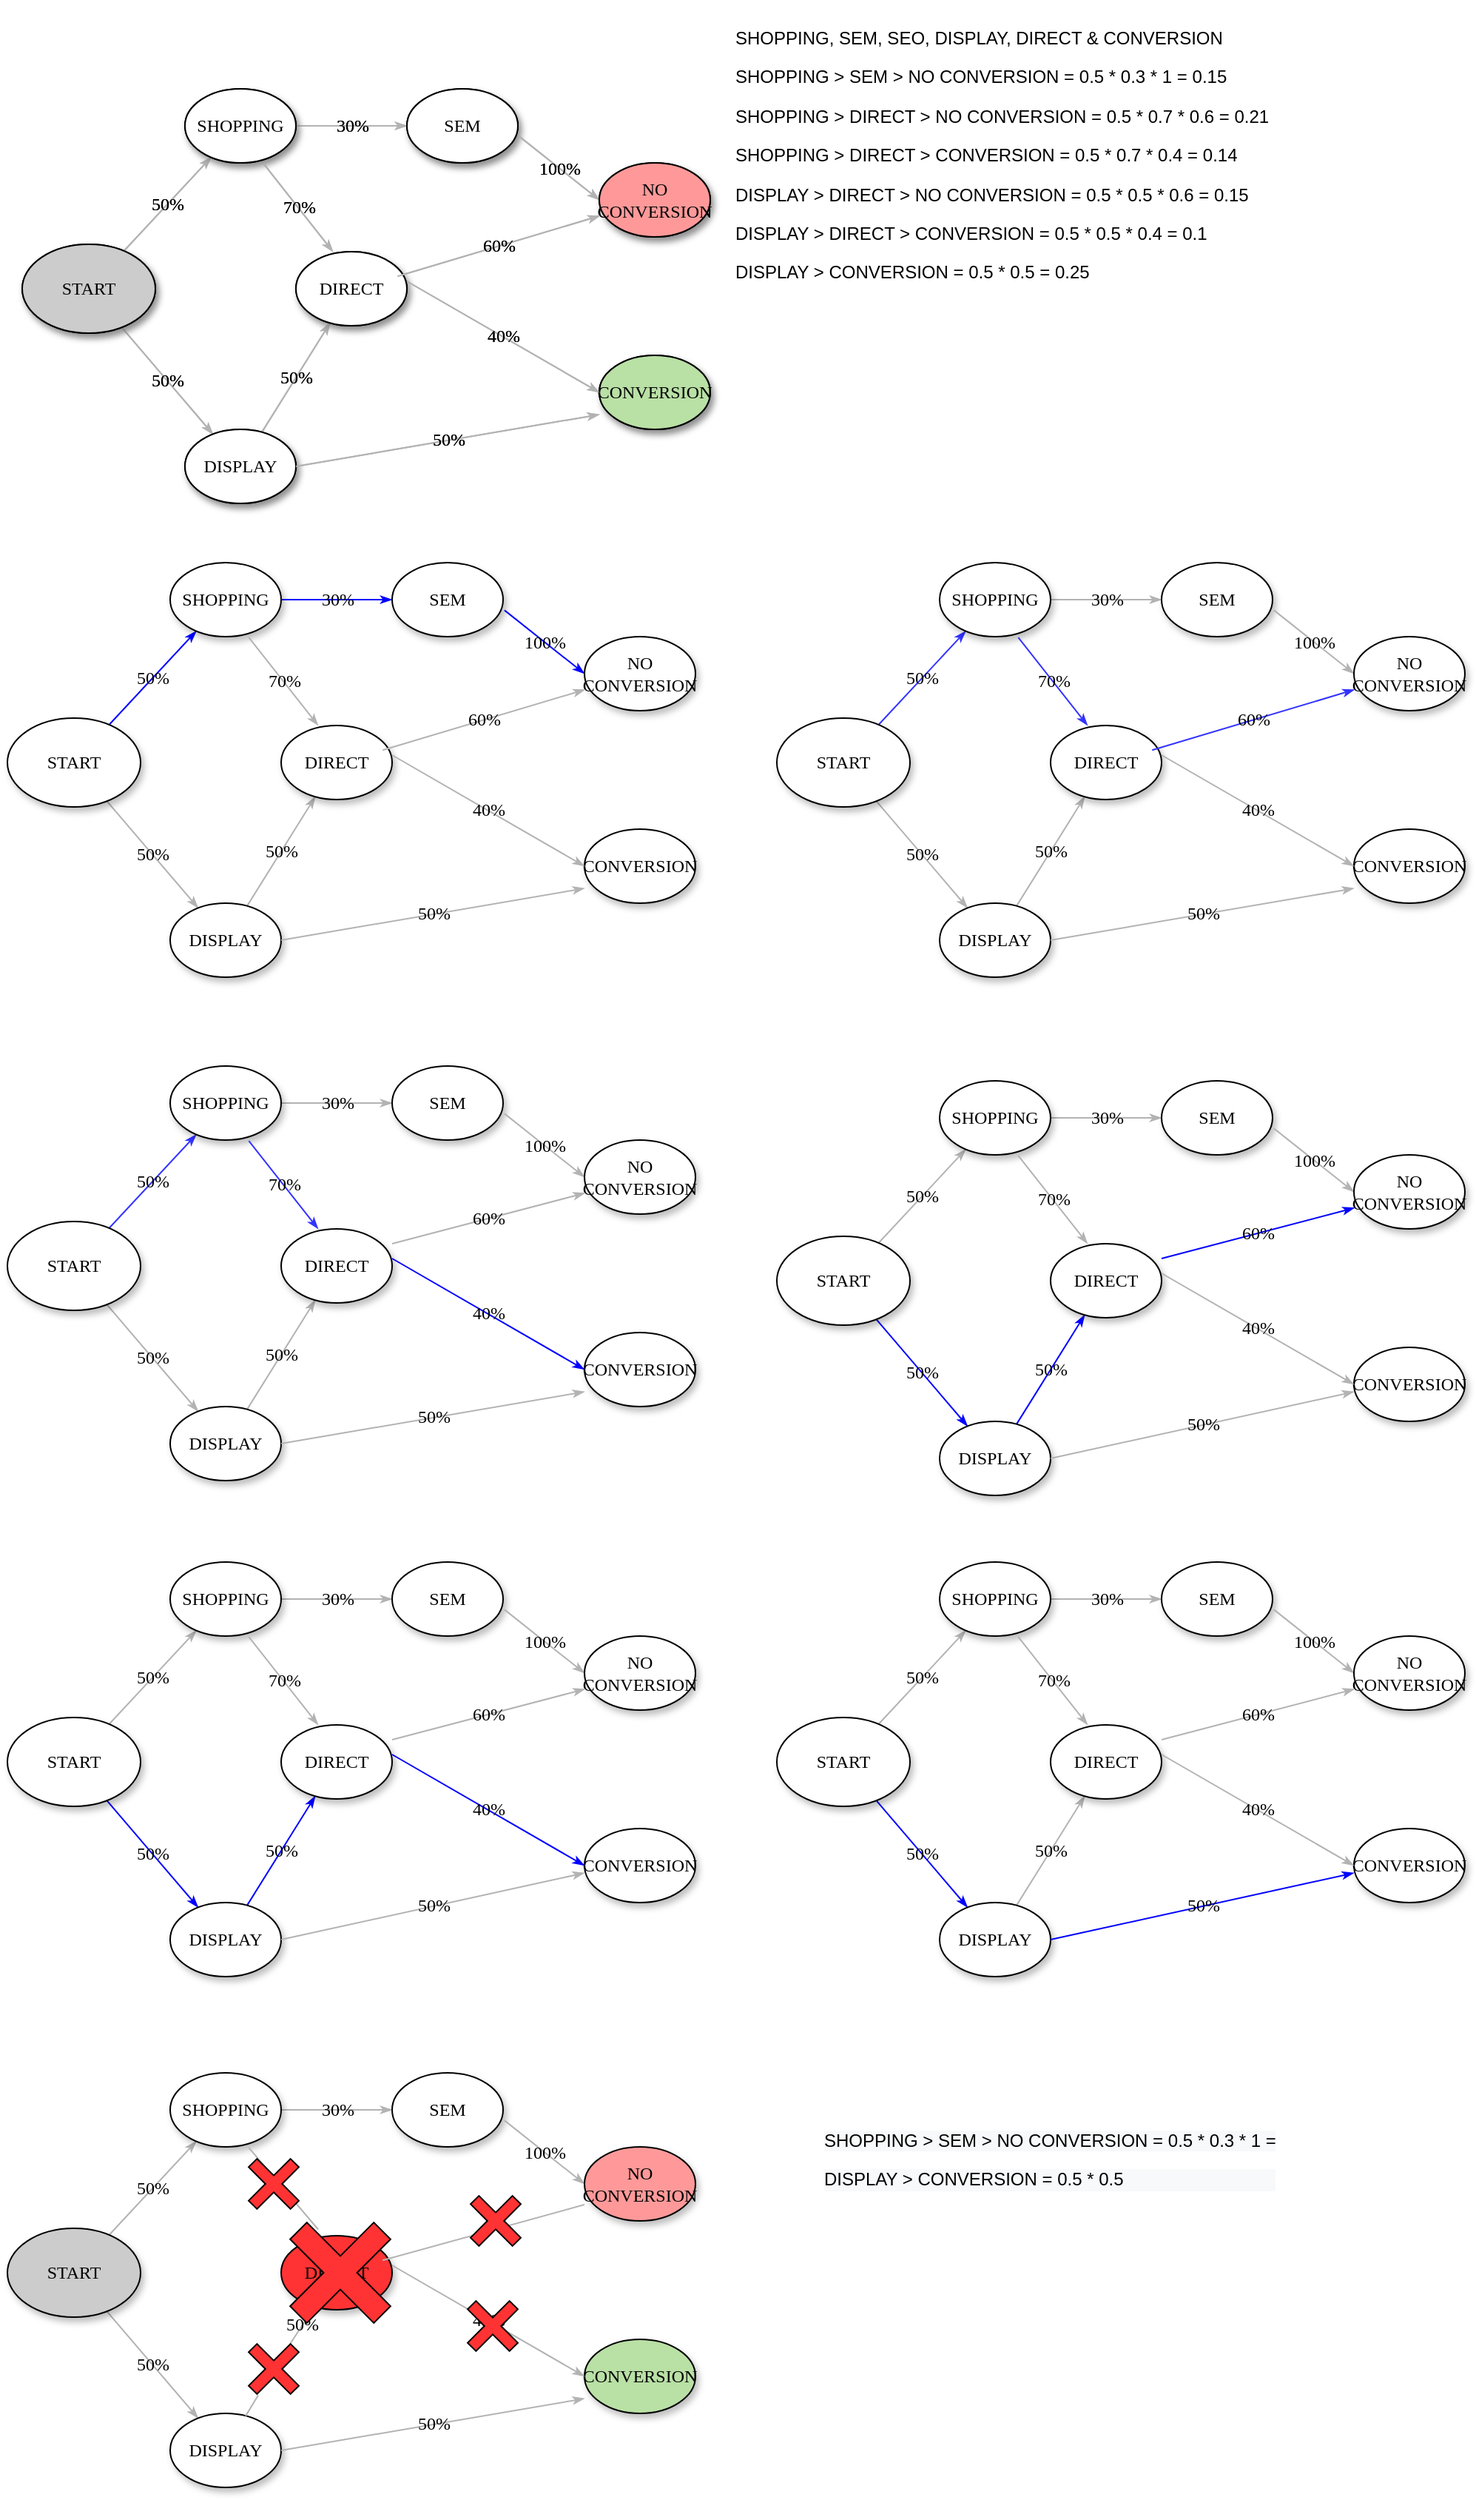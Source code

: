 <mxfile version="16.5.2" type="device"><diagram name="Page-1" id="42789a77-a242-8287-6e28-9cd8cfd52e62"><mxGraphModel dx="1038" dy="489" grid="1" gridSize="10" guides="1" tooltips="1" connect="1" arrows="1" fold="1" page="1" pageScale="1" pageWidth="1100" pageHeight="850" background="none" math="0" shadow="0"><root><mxCell id="0"/><mxCell id="1" parent="0"/><mxCell id="1ea317790d2ca983-12" value="50%" style="edgeStyle=none;rounded=1;html=1;labelBackgroundColor=none;startArrow=none;startFill=0;startSize=5;endArrow=classicThin;endFill=1;endSize=5;jettySize=auto;orthogonalLoop=1;strokeColor=#B3B3B3;strokeWidth=1;fontFamily=Verdana;fontSize=12" parent="1" source="1ea317790d2ca983-1" target="1ea317790d2ca983-2" edge="1"><mxGeometry relative="1" as="geometry"/></mxCell><mxCell id="1ea317790d2ca983-14" value="50%" style="edgeStyle=none;rounded=1;html=1;labelBackgroundColor=none;startArrow=none;startFill=0;startSize=5;endArrow=classicThin;endFill=1;endSize=5;jettySize=auto;orthogonalLoop=1;strokeColor=#B3B3B3;strokeWidth=1;fontFamily=Verdana;fontSize=12" parent="1" source="1ea317790d2ca983-1" target="1ea317790d2ca983-3" edge="1"><mxGeometry relative="1" as="geometry"/></mxCell><mxCell id="1ea317790d2ca983-1" value="START" style="ellipse;whiteSpace=wrap;html=1;rounded=0;shadow=1;comic=0;labelBackgroundColor=none;strokeWidth=1;fontFamily=Verdana;fontSize=12;align=center;fillColor=#CCCCCC;" parent="1" vertex="1"><mxGeometry x="150" y="245" width="90" height="60" as="geometry"/></mxCell><mxCell id="1ea317790d2ca983-22" value="50%" style="edgeStyle=none;rounded=1;html=1;labelBackgroundColor=none;startArrow=none;startFill=0;startSize=5;endArrow=classicThin;endFill=1;endSize=5;jettySize=auto;orthogonalLoop=1;strokeColor=#B3B3B3;strokeWidth=1;fontFamily=Verdana;fontSize=12" parent="1" source="1ea317790d2ca983-2" target="1ea317790d2ca983-6" edge="1"><mxGeometry relative="1" as="geometry"/></mxCell><mxCell id="1ea317790d2ca983-2" value="&lt;span&gt;DISPLAY&lt;/span&gt;" style="ellipse;whiteSpace=wrap;html=1;rounded=0;shadow=1;comic=0;labelBackgroundColor=none;strokeWidth=1;fontFamily=Verdana;fontSize=12;align=center;" parent="1" vertex="1"><mxGeometry x="260" y="370" width="75" height="50" as="geometry"/></mxCell><mxCell id="1ea317790d2ca983-15" value="30%" style="edgeStyle=none;rounded=1;html=1;labelBackgroundColor=none;startArrow=none;startFill=0;startSize=5;endArrow=classicThin;endFill=1;endSize=5;jettySize=auto;orthogonalLoop=1;strokeColor=#B3B3B3;strokeWidth=1;fontFamily=Verdana;fontSize=12" parent="1" source="1ea317790d2ca983-3" target="1ea317790d2ca983-4" edge="1"><mxGeometry relative="1" as="geometry"/></mxCell><mxCell id="1ea317790d2ca983-3" value="&lt;span&gt;SHOPPING&lt;/span&gt;" style="ellipse;whiteSpace=wrap;html=1;rounded=0;shadow=1;comic=0;labelBackgroundColor=none;strokeWidth=1;fontFamily=Verdana;fontSize=12;align=center;" parent="1" vertex="1"><mxGeometry x="260" y="140" width="75" height="50" as="geometry"/></mxCell><mxCell id="1ea317790d2ca983-4" value="&lt;span&gt;SEM&lt;/span&gt;" style="ellipse;whiteSpace=wrap;html=1;rounded=0;shadow=1;comic=0;labelBackgroundColor=none;strokeWidth=1;fontFamily=Verdana;fontSize=12;align=center;" parent="1" vertex="1"><mxGeometry x="410" y="140" width="75" height="50" as="geometry"/></mxCell><mxCell id="1ea317790d2ca983-6" value="&lt;span&gt;DIRECT&lt;/span&gt;" style="ellipse;whiteSpace=wrap;html=1;rounded=0;shadow=1;comic=0;labelBackgroundColor=none;strokeWidth=1;fontFamily=Verdana;fontSize=12;align=center;" parent="1" vertex="1"><mxGeometry x="335" y="250" width="75" height="50" as="geometry"/></mxCell><mxCell id="1ea317790d2ca983-8" value="CONVERSION" style="ellipse;whiteSpace=wrap;html=1;rounded=0;shadow=1;comic=0;labelBackgroundColor=none;strokeWidth=1;fontFamily=Verdana;fontSize=12;align=center;fillColor=#B9E0A5;" parent="1" vertex="1"><mxGeometry x="540" y="320" width="75" height="50" as="geometry"/></mxCell><mxCell id="hLytqa_sEHqmEsaBzjyB-1" value="&lt;p class=&quot;graf graf--p&quot;&gt;SHOPPING, SEM, SEO, DISPLAY, DIRECT &amp;amp; CONVERSION&lt;/p&gt;&lt;p class=&quot;graf graf--p&quot;&gt;SHOPPING &amp;gt; SEM &amp;gt; NO CONVERSION = 0.5 * 0.3 * 1 = 0.15&lt;/p&gt;&lt;p class=&quot;graf graf--p&quot;&gt;SHOPPING &amp;gt; DIRECT &amp;gt; NO CONVERSION = 0.5 * 0.7 * 0.6 = 0.21&lt;/p&gt;&lt;p class=&quot;graf graf--p&quot;&gt;SHOPPING &amp;gt; DIRECT &amp;gt; CONVERSION = 0.5 * 0.7 * 0.4 = 0.14&lt;/p&gt;&lt;p class=&quot;graf graf--p&quot;&gt;DISPLAY &amp;gt; DIRECT &amp;gt; NO CONVERSION = 0.5 * 0.5 * 0.6 = 0.15&lt;/p&gt;&lt;p class=&quot;graf graf--p&quot;&gt;DISPLAY &amp;gt; DIRECT &amp;gt; CONVERSION = 0.5 * 0.5 * 0.4 = 0.1&lt;/p&gt;&lt;p class=&quot;graf graf--p&quot;&gt;DISPLAY &amp;gt; CONVERSION = 0.5 * 0.5 = 0.25&lt;br&gt;&lt;/p&gt;&lt;p class=&quot;graf graf--p&quot;&gt;&lt;br&gt;&lt;/p&gt;&lt;p class=&quot;graf graf--p&quot;&gt;&lt;br&gt;&lt;/p&gt;" style="text;whiteSpace=wrap;html=1;" vertex="1" parent="1"><mxGeometry x="630" y="80" width="450" height="240" as="geometry"/></mxCell><mxCell id="hLytqa_sEHqmEsaBzjyB-3" value="100%" style="edgeStyle=none;rounded=1;html=1;labelBackgroundColor=none;startArrow=none;startFill=0;startSize=5;endArrow=classicThin;endFill=1;endSize=5;jettySize=auto;orthogonalLoop=1;strokeColor=#B3B3B3;strokeWidth=1;fontFamily=Verdana;fontSize=12;exitX=1.013;exitY=0.644;exitDx=0;exitDy=0;exitPerimeter=0;entryX=0;entryY=0.5;entryDx=0;entryDy=0;" edge="1" parent="1" source="1ea317790d2ca983-4" target="hLytqa_sEHqmEsaBzjyB-8"><mxGeometry relative="1" as="geometry"><mxPoint x="419.998" y="341.544" as="sourcePoint"/><mxPoint x="491.936" y="280.004" as="targetPoint"/></mxGeometry></mxCell><mxCell id="hLytqa_sEHqmEsaBzjyB-4" value="70%" style="edgeStyle=none;rounded=1;html=1;labelBackgroundColor=none;startArrow=none;startFill=0;startSize=5;endArrow=classicThin;endFill=1;endSize=5;jettySize=auto;orthogonalLoop=1;strokeColor=#B3B3B3;strokeWidth=1;fontFamily=Verdana;fontSize=12;exitX=0.709;exitY=1.012;exitDx=0;exitDy=0;exitPerimeter=0;" edge="1" parent="1" source="1ea317790d2ca983-3"><mxGeometry relative="1" as="geometry"><mxPoint x="450.005" y="215.0" as="sourcePoint"/><mxPoint x="360" y="250" as="targetPoint"/></mxGeometry></mxCell><mxCell id="hLytqa_sEHqmEsaBzjyB-6" value="40%" style="edgeStyle=none;rounded=1;html=1;labelBackgroundColor=none;startArrow=none;startFill=0;startSize=5;endArrow=classicThin;endFill=1;endSize=5;jettySize=auto;orthogonalLoop=1;strokeColor=#B3B3B3;strokeWidth=1;fontFamily=Verdana;fontSize=12;exitX=1;exitY=0.5;exitDx=0;exitDy=0;entryX=0;entryY=0.5;entryDx=0;entryDy=0;" edge="1" parent="1" target="1ea317790d2ca983-8"><mxGeometry relative="1" as="geometry"><mxPoint x="410" y="270" as="sourcePoint"/><mxPoint x="363.225" y="358" as="targetPoint"/></mxGeometry></mxCell><mxCell id="hLytqa_sEHqmEsaBzjyB-8" value="NO CONVERSION" style="ellipse;whiteSpace=wrap;html=1;rounded=0;shadow=1;comic=0;labelBackgroundColor=none;strokeWidth=1;fontFamily=Verdana;fontSize=12;align=center;fillColor=#FF9999;" vertex="1" parent="1"><mxGeometry x="540" y="190" width="75" height="50" as="geometry"/></mxCell><mxCell id="hLytqa_sEHqmEsaBzjyB-11" value="50%" style="edgeStyle=none;rounded=1;html=1;labelBackgroundColor=none;startArrow=none;startFill=0;startSize=5;endArrow=classicThin;endFill=1;endSize=5;jettySize=auto;orthogonalLoop=1;strokeColor=#B3B3B3;strokeWidth=1;fontFamily=Verdana;fontSize=12;exitX=1;exitY=0.5;exitDx=0;exitDy=0;" edge="1" parent="1" source="1ea317790d2ca983-2"><mxGeometry relative="1" as="geometry"><mxPoint x="321.923" y="381.923" as="sourcePoint"/><mxPoint x="540" y="360" as="targetPoint"/></mxGeometry></mxCell><mxCell id="hLytqa_sEHqmEsaBzjyB-12" value="60%" style="edgeStyle=none;rounded=1;html=1;labelBackgroundColor=none;startArrow=none;startFill=0;startSize=5;endArrow=classicThin;endFill=1;endSize=5;jettySize=auto;orthogonalLoop=1;strokeColor=#B3B3B3;strokeWidth=1;fontFamily=Verdana;fontSize=12;exitX=0.915;exitY=0.332;exitDx=0;exitDy=0;entryX=0.005;entryY=0.716;entryDx=0;entryDy=0;exitPerimeter=0;entryPerimeter=0;" edge="1" parent="1" source="1ea317790d2ca983-6" target="hLytqa_sEHqmEsaBzjyB-8"><mxGeometry relative="1" as="geometry"><mxPoint x="420" y="280" as="sourcePoint"/><mxPoint x="550" y="355" as="targetPoint"/></mxGeometry></mxCell><mxCell id="hLytqa_sEHqmEsaBzjyB-13" value="50%" style="edgeStyle=none;rounded=1;html=1;labelBackgroundColor=none;startArrow=none;startFill=0;startSize=5;endArrow=classicThin;endFill=1;endSize=5;jettySize=auto;orthogonalLoop=1;strokeColor=#B3B3B3;strokeWidth=1;fontFamily=Verdana;fontSize=12" edge="1" parent="1" source="hLytqa_sEHqmEsaBzjyB-15" target="hLytqa_sEHqmEsaBzjyB-17"><mxGeometry relative="1" as="geometry"/></mxCell><mxCell id="hLytqa_sEHqmEsaBzjyB-14" value="50%" style="edgeStyle=none;rounded=1;html=1;labelBackgroundColor=none;startArrow=none;startFill=0;startSize=5;endArrow=classicThin;endFill=1;endSize=5;jettySize=auto;orthogonalLoop=1;strokeColor=#0000FF;strokeWidth=1;fontFamily=Verdana;fontSize=12;fillColor=#33FF33;" edge="1" parent="1" source="hLytqa_sEHqmEsaBzjyB-15" target="hLytqa_sEHqmEsaBzjyB-19"><mxGeometry relative="1" as="geometry"/></mxCell><mxCell id="hLytqa_sEHqmEsaBzjyB-15" value="START" style="ellipse;whiteSpace=wrap;html=1;rounded=0;shadow=1;comic=0;labelBackgroundColor=none;strokeWidth=1;fontFamily=Verdana;fontSize=12;align=center;" vertex="1" parent="1"><mxGeometry x="140" y="565" width="90" height="60" as="geometry"/></mxCell><mxCell id="hLytqa_sEHqmEsaBzjyB-16" value="50%" style="edgeStyle=none;rounded=1;html=1;labelBackgroundColor=none;startArrow=none;startFill=0;startSize=5;endArrow=classicThin;endFill=1;endSize=5;jettySize=auto;orthogonalLoop=1;strokeColor=#B3B3B3;strokeWidth=1;fontFamily=Verdana;fontSize=12" edge="1" parent="1" source="hLytqa_sEHqmEsaBzjyB-17" target="hLytqa_sEHqmEsaBzjyB-21"><mxGeometry relative="1" as="geometry"/></mxCell><mxCell id="hLytqa_sEHqmEsaBzjyB-17" value="&lt;span&gt;DISPLAY&lt;/span&gt;" style="ellipse;whiteSpace=wrap;html=1;rounded=0;shadow=1;comic=0;labelBackgroundColor=none;strokeWidth=1;fontFamily=Verdana;fontSize=12;align=center;" vertex="1" parent="1"><mxGeometry x="250" y="690" width="75" height="50" as="geometry"/></mxCell><mxCell id="hLytqa_sEHqmEsaBzjyB-18" value="30%" style="edgeStyle=none;rounded=1;html=1;labelBackgroundColor=none;startArrow=none;startFill=0;startSize=5;endArrow=classicThin;endFill=1;endSize=5;jettySize=auto;orthogonalLoop=1;strokeColor=#0000FF;strokeWidth=1;fontFamily=Verdana;fontSize=12;fillColor=#33FF33;" edge="1" parent="1" source="hLytqa_sEHqmEsaBzjyB-19" target="hLytqa_sEHqmEsaBzjyB-20"><mxGeometry relative="1" as="geometry"/></mxCell><mxCell id="hLytqa_sEHqmEsaBzjyB-19" value="&lt;span&gt;SHOPPING&lt;/span&gt;" style="ellipse;whiteSpace=wrap;html=1;rounded=0;shadow=1;comic=0;labelBackgroundColor=none;strokeWidth=1;fontFamily=Verdana;fontSize=12;align=center;" vertex="1" parent="1"><mxGeometry x="250" y="460" width="75" height="50" as="geometry"/></mxCell><mxCell id="hLytqa_sEHqmEsaBzjyB-20" value="&lt;span&gt;SEM&lt;/span&gt;" style="ellipse;whiteSpace=wrap;html=1;rounded=0;shadow=1;comic=0;labelBackgroundColor=none;strokeWidth=1;fontFamily=Verdana;fontSize=12;align=center;" vertex="1" parent="1"><mxGeometry x="400" y="460" width="75" height="50" as="geometry"/></mxCell><mxCell id="hLytqa_sEHqmEsaBzjyB-21" value="&lt;span&gt;DIRECT&lt;/span&gt;" style="ellipse;whiteSpace=wrap;html=1;rounded=0;shadow=1;comic=0;labelBackgroundColor=none;strokeWidth=1;fontFamily=Verdana;fontSize=12;align=center;" vertex="1" parent="1"><mxGeometry x="325" y="570" width="75" height="50" as="geometry"/></mxCell><mxCell id="hLytqa_sEHqmEsaBzjyB-22" value="CONVERSION" style="ellipse;whiteSpace=wrap;html=1;rounded=0;shadow=1;comic=0;labelBackgroundColor=none;strokeWidth=1;fontFamily=Verdana;fontSize=12;align=center;" vertex="1" parent="1"><mxGeometry x="530" y="640" width="75" height="50" as="geometry"/></mxCell><mxCell id="hLytqa_sEHqmEsaBzjyB-23" value="100%" style="edgeStyle=none;rounded=1;html=1;labelBackgroundColor=none;startArrow=none;startFill=0;startSize=5;endArrow=classicThin;endFill=1;endSize=5;jettySize=auto;orthogonalLoop=1;strokeColor=#0000FF;strokeWidth=1;fontFamily=Verdana;fontSize=12;exitX=1.013;exitY=0.644;exitDx=0;exitDy=0;exitPerimeter=0;entryX=0;entryY=0.5;entryDx=0;entryDy=0;fillColor=#33FF33;" edge="1" parent="1" source="hLytqa_sEHqmEsaBzjyB-20" target="hLytqa_sEHqmEsaBzjyB-26"><mxGeometry relative="1" as="geometry"><mxPoint x="409.998" y="661.544" as="sourcePoint"/><mxPoint x="481.936" y="600.004" as="targetPoint"/></mxGeometry></mxCell><mxCell id="hLytqa_sEHqmEsaBzjyB-24" value="70%" style="edgeStyle=none;rounded=1;html=1;labelBackgroundColor=none;startArrow=none;startFill=0;startSize=5;endArrow=classicThin;endFill=1;endSize=5;jettySize=auto;orthogonalLoop=1;strokeColor=#B3B3B3;strokeWidth=1;fontFamily=Verdana;fontSize=12;exitX=0.709;exitY=1.012;exitDx=0;exitDy=0;exitPerimeter=0;" edge="1" parent="1" source="hLytqa_sEHqmEsaBzjyB-19"><mxGeometry relative="1" as="geometry"><mxPoint x="440.005" y="535" as="sourcePoint"/><mxPoint x="350" y="570" as="targetPoint"/></mxGeometry></mxCell><mxCell id="hLytqa_sEHqmEsaBzjyB-25" value="40%" style="edgeStyle=none;rounded=1;html=1;labelBackgroundColor=none;startArrow=none;startFill=0;startSize=5;endArrow=classicThin;endFill=1;endSize=5;jettySize=auto;orthogonalLoop=1;strokeColor=#B3B3B3;strokeWidth=1;fontFamily=Verdana;fontSize=12;exitX=1;exitY=0.5;exitDx=0;exitDy=0;entryX=0;entryY=0.5;entryDx=0;entryDy=0;" edge="1" parent="1" target="hLytqa_sEHqmEsaBzjyB-22"><mxGeometry relative="1" as="geometry"><mxPoint x="400" y="590" as="sourcePoint"/><mxPoint x="353.225" y="678" as="targetPoint"/></mxGeometry></mxCell><mxCell id="hLytqa_sEHqmEsaBzjyB-26" value="NO CONVERSION" style="ellipse;whiteSpace=wrap;html=1;rounded=0;shadow=1;comic=0;labelBackgroundColor=none;strokeWidth=1;fontFamily=Verdana;fontSize=12;align=center;" vertex="1" parent="1"><mxGeometry x="530" y="510" width="75" height="50" as="geometry"/></mxCell><mxCell id="hLytqa_sEHqmEsaBzjyB-27" value="50%" style="edgeStyle=none;rounded=1;html=1;labelBackgroundColor=none;startArrow=none;startFill=0;startSize=5;endArrow=classicThin;endFill=1;endSize=5;jettySize=auto;orthogonalLoop=1;strokeColor=#B3B3B3;strokeWidth=1;fontFamily=Verdana;fontSize=12;exitX=1;exitY=0.5;exitDx=0;exitDy=0;" edge="1" parent="1" source="hLytqa_sEHqmEsaBzjyB-17"><mxGeometry relative="1" as="geometry"><mxPoint x="311.923" y="701.923" as="sourcePoint"/><mxPoint x="530" y="680" as="targetPoint"/></mxGeometry></mxCell><mxCell id="hLytqa_sEHqmEsaBzjyB-28" value="60%" style="edgeStyle=none;rounded=1;html=1;labelBackgroundColor=none;startArrow=none;startFill=0;startSize=5;endArrow=classicThin;endFill=1;endSize=5;jettySize=auto;orthogonalLoop=1;strokeColor=#B3B3B3;strokeWidth=1;fontFamily=Verdana;fontSize=12;exitX=0.915;exitY=0.332;exitDx=0;exitDy=0;entryX=0.005;entryY=0.716;entryDx=0;entryDy=0;exitPerimeter=0;entryPerimeter=0;" edge="1" parent="1" source="hLytqa_sEHqmEsaBzjyB-21" target="hLytqa_sEHqmEsaBzjyB-26"><mxGeometry relative="1" as="geometry"><mxPoint x="410" y="600" as="sourcePoint"/><mxPoint x="540" y="675" as="targetPoint"/></mxGeometry></mxCell><mxCell id="hLytqa_sEHqmEsaBzjyB-32" value="50%" style="edgeStyle=none;rounded=1;html=1;labelBackgroundColor=none;startArrow=none;startFill=0;startSize=5;endArrow=classicThin;endFill=1;endSize=5;jettySize=auto;orthogonalLoop=1;strokeColor=#B3B3B3;strokeWidth=1;fontFamily=Verdana;fontSize=12" edge="1" parent="1" source="hLytqa_sEHqmEsaBzjyB-34" target="hLytqa_sEHqmEsaBzjyB-36"><mxGeometry relative="1" as="geometry"/></mxCell><mxCell id="hLytqa_sEHqmEsaBzjyB-33" value="50%" style="edgeStyle=none;rounded=1;html=1;labelBackgroundColor=none;startArrow=none;startFill=0;startSize=5;endArrow=classicThin;endFill=1;endSize=5;jettySize=auto;orthogonalLoop=1;strokeColor=#3333FF;strokeWidth=1;fontFamily=Verdana;fontSize=12" edge="1" parent="1" source="hLytqa_sEHqmEsaBzjyB-34" target="hLytqa_sEHqmEsaBzjyB-38"><mxGeometry relative="1" as="geometry"/></mxCell><mxCell id="hLytqa_sEHqmEsaBzjyB-34" value="START" style="ellipse;whiteSpace=wrap;html=1;rounded=0;shadow=1;comic=0;labelBackgroundColor=none;strokeWidth=1;fontFamily=Verdana;fontSize=12;align=center;" vertex="1" parent="1"><mxGeometry x="660" y="565" width="90" height="60" as="geometry"/></mxCell><mxCell id="hLytqa_sEHqmEsaBzjyB-35" value="50%" style="edgeStyle=none;rounded=1;html=1;labelBackgroundColor=none;startArrow=none;startFill=0;startSize=5;endArrow=classicThin;endFill=1;endSize=5;jettySize=auto;orthogonalLoop=1;strokeColor=#B3B3B3;strokeWidth=1;fontFamily=Verdana;fontSize=12" edge="1" parent="1" source="hLytqa_sEHqmEsaBzjyB-36" target="hLytqa_sEHqmEsaBzjyB-40"><mxGeometry relative="1" as="geometry"/></mxCell><mxCell id="hLytqa_sEHqmEsaBzjyB-36" value="&lt;span&gt;DISPLAY&lt;/span&gt;" style="ellipse;whiteSpace=wrap;html=1;rounded=0;shadow=1;comic=0;labelBackgroundColor=none;strokeWidth=1;fontFamily=Verdana;fontSize=12;align=center;" vertex="1" parent="1"><mxGeometry x="770" y="690" width="75" height="50" as="geometry"/></mxCell><mxCell id="hLytqa_sEHqmEsaBzjyB-37" value="30%" style="edgeStyle=none;rounded=1;html=1;labelBackgroundColor=none;startArrow=none;startFill=0;startSize=5;endArrow=classicThin;endFill=1;endSize=5;jettySize=auto;orthogonalLoop=1;strokeColor=#B3B3B3;strokeWidth=1;fontFamily=Verdana;fontSize=12" edge="1" parent="1" source="hLytqa_sEHqmEsaBzjyB-38" target="hLytqa_sEHqmEsaBzjyB-39"><mxGeometry relative="1" as="geometry"/></mxCell><mxCell id="hLytqa_sEHqmEsaBzjyB-38" value="&lt;span&gt;SHOPPING&lt;/span&gt;" style="ellipse;whiteSpace=wrap;html=1;rounded=0;shadow=1;comic=0;labelBackgroundColor=none;strokeWidth=1;fontFamily=Verdana;fontSize=12;align=center;" vertex="1" parent="1"><mxGeometry x="770" y="460" width="75" height="50" as="geometry"/></mxCell><mxCell id="hLytqa_sEHqmEsaBzjyB-39" value="&lt;span&gt;SEM&lt;/span&gt;" style="ellipse;whiteSpace=wrap;html=1;rounded=0;shadow=1;comic=0;labelBackgroundColor=none;strokeWidth=1;fontFamily=Verdana;fontSize=12;align=center;" vertex="1" parent="1"><mxGeometry x="920" y="460" width="75" height="50" as="geometry"/></mxCell><mxCell id="hLytqa_sEHqmEsaBzjyB-40" value="&lt;span&gt;DIRECT&lt;/span&gt;" style="ellipse;whiteSpace=wrap;html=1;rounded=0;shadow=1;comic=0;labelBackgroundColor=none;strokeWidth=1;fontFamily=Verdana;fontSize=12;align=center;" vertex="1" parent="1"><mxGeometry x="845" y="570" width="75" height="50" as="geometry"/></mxCell><mxCell id="hLytqa_sEHqmEsaBzjyB-41" value="CONVERSION" style="ellipse;whiteSpace=wrap;html=1;rounded=0;shadow=1;comic=0;labelBackgroundColor=none;strokeWidth=1;fontFamily=Verdana;fontSize=12;align=center;" vertex="1" parent="1"><mxGeometry x="1050" y="640" width="75" height="50" as="geometry"/></mxCell><mxCell id="hLytqa_sEHqmEsaBzjyB-42" value="100%" style="edgeStyle=none;rounded=1;html=1;labelBackgroundColor=none;startArrow=none;startFill=0;startSize=5;endArrow=classicThin;endFill=1;endSize=5;jettySize=auto;orthogonalLoop=1;strokeColor=#B3B3B3;strokeWidth=1;fontFamily=Verdana;fontSize=12;exitX=1.013;exitY=0.644;exitDx=0;exitDy=0;exitPerimeter=0;entryX=0;entryY=0.5;entryDx=0;entryDy=0;" edge="1" parent="1" source="hLytqa_sEHqmEsaBzjyB-39" target="hLytqa_sEHqmEsaBzjyB-45"><mxGeometry relative="1" as="geometry"><mxPoint x="929.998" y="661.544" as="sourcePoint"/><mxPoint x="1001.936" y="600.004" as="targetPoint"/></mxGeometry></mxCell><mxCell id="hLytqa_sEHqmEsaBzjyB-43" value="70%" style="edgeStyle=none;rounded=1;html=1;labelBackgroundColor=none;startArrow=none;startFill=0;startSize=5;endArrow=classicThin;endFill=1;endSize=5;jettySize=auto;orthogonalLoop=1;strokeColor=#3333FF;strokeWidth=1;fontFamily=Verdana;fontSize=12;exitX=0.709;exitY=1.012;exitDx=0;exitDy=0;exitPerimeter=0;" edge="1" parent="1" source="hLytqa_sEHqmEsaBzjyB-38"><mxGeometry relative="1" as="geometry"><mxPoint x="960.005" y="535" as="sourcePoint"/><mxPoint x="870" y="570" as="targetPoint"/></mxGeometry></mxCell><mxCell id="hLytqa_sEHqmEsaBzjyB-44" value="40%" style="edgeStyle=none;rounded=1;html=1;labelBackgroundColor=none;startArrow=none;startFill=0;startSize=5;endArrow=classicThin;endFill=1;endSize=5;jettySize=auto;orthogonalLoop=1;strokeColor=#B3B3B3;strokeWidth=1;fontFamily=Verdana;fontSize=12;exitX=1;exitY=0.5;exitDx=0;exitDy=0;entryX=0;entryY=0.5;entryDx=0;entryDy=0;" edge="1" parent="1" target="hLytqa_sEHqmEsaBzjyB-41"><mxGeometry relative="1" as="geometry"><mxPoint x="920" y="590" as="sourcePoint"/><mxPoint x="873.225" y="678" as="targetPoint"/></mxGeometry></mxCell><mxCell id="hLytqa_sEHqmEsaBzjyB-45" value="NO CONVERSION" style="ellipse;whiteSpace=wrap;html=1;rounded=0;shadow=1;comic=0;labelBackgroundColor=none;strokeWidth=1;fontFamily=Verdana;fontSize=12;align=center;" vertex="1" parent="1"><mxGeometry x="1050" y="510" width="75" height="50" as="geometry"/></mxCell><mxCell id="hLytqa_sEHqmEsaBzjyB-46" value="50%" style="edgeStyle=none;rounded=1;html=1;labelBackgroundColor=none;startArrow=none;startFill=0;startSize=5;endArrow=classicThin;endFill=1;endSize=5;jettySize=auto;orthogonalLoop=1;strokeColor=#B3B3B3;strokeWidth=1;fontFamily=Verdana;fontSize=12;exitX=1;exitY=0.5;exitDx=0;exitDy=0;" edge="1" parent="1" source="hLytqa_sEHqmEsaBzjyB-36"><mxGeometry relative="1" as="geometry"><mxPoint x="831.923" y="701.923" as="sourcePoint"/><mxPoint x="1050" y="680" as="targetPoint"/></mxGeometry></mxCell><mxCell id="hLytqa_sEHqmEsaBzjyB-47" value="60%" style="edgeStyle=none;rounded=1;html=1;labelBackgroundColor=none;startArrow=none;startFill=0;startSize=5;endArrow=classicThin;endFill=1;endSize=5;jettySize=auto;orthogonalLoop=1;strokeColor=#3333FF;strokeWidth=1;fontFamily=Verdana;fontSize=12;exitX=0.915;exitY=0.332;exitDx=0;exitDy=0;entryX=0.005;entryY=0.716;entryDx=0;entryDy=0;exitPerimeter=0;entryPerimeter=0;" edge="1" parent="1" source="hLytqa_sEHqmEsaBzjyB-40" target="hLytqa_sEHqmEsaBzjyB-45"><mxGeometry relative="1" as="geometry"><mxPoint x="930" y="600" as="sourcePoint"/><mxPoint x="1060" y="675" as="targetPoint"/></mxGeometry></mxCell><mxCell id="hLytqa_sEHqmEsaBzjyB-48" value="50%" style="edgeStyle=none;rounded=1;html=1;labelBackgroundColor=none;startArrow=none;startFill=0;startSize=5;endArrow=classicThin;endFill=1;endSize=5;jettySize=auto;orthogonalLoop=1;strokeColor=#B3B3B3;strokeWidth=1;fontFamily=Verdana;fontSize=12" edge="1" parent="1" source="hLytqa_sEHqmEsaBzjyB-50" target="hLytqa_sEHqmEsaBzjyB-52"><mxGeometry relative="1" as="geometry"/></mxCell><mxCell id="hLytqa_sEHqmEsaBzjyB-49" value="50%" style="edgeStyle=none;rounded=1;html=1;labelBackgroundColor=none;startArrow=none;startFill=0;startSize=5;endArrow=classicThin;endFill=1;endSize=5;jettySize=auto;orthogonalLoop=1;strokeColor=#3333FF;strokeWidth=1;fontFamily=Verdana;fontSize=12" edge="1" parent="1" source="hLytqa_sEHqmEsaBzjyB-50" target="hLytqa_sEHqmEsaBzjyB-54"><mxGeometry relative="1" as="geometry"/></mxCell><mxCell id="hLytqa_sEHqmEsaBzjyB-50" value="START" style="ellipse;whiteSpace=wrap;html=1;rounded=0;shadow=1;comic=0;labelBackgroundColor=none;strokeWidth=1;fontFamily=Verdana;fontSize=12;align=center;" vertex="1" parent="1"><mxGeometry x="140" y="905" width="90" height="60" as="geometry"/></mxCell><mxCell id="hLytqa_sEHqmEsaBzjyB-51" value="50%" style="edgeStyle=none;rounded=1;html=1;labelBackgroundColor=none;startArrow=none;startFill=0;startSize=5;endArrow=classicThin;endFill=1;endSize=5;jettySize=auto;orthogonalLoop=1;strokeColor=#B3B3B3;strokeWidth=1;fontFamily=Verdana;fontSize=12" edge="1" parent="1" source="hLytqa_sEHqmEsaBzjyB-52" target="hLytqa_sEHqmEsaBzjyB-56"><mxGeometry relative="1" as="geometry"/></mxCell><mxCell id="hLytqa_sEHqmEsaBzjyB-52" value="&lt;span&gt;DISPLAY&lt;/span&gt;" style="ellipse;whiteSpace=wrap;html=1;rounded=0;shadow=1;comic=0;labelBackgroundColor=none;strokeWidth=1;fontFamily=Verdana;fontSize=12;align=center;" vertex="1" parent="1"><mxGeometry x="250" y="1030" width="75" height="50" as="geometry"/></mxCell><mxCell id="hLytqa_sEHqmEsaBzjyB-53" value="30%" style="edgeStyle=none;rounded=1;html=1;labelBackgroundColor=none;startArrow=none;startFill=0;startSize=5;endArrow=classicThin;endFill=1;endSize=5;jettySize=auto;orthogonalLoop=1;strokeColor=#B3B3B3;strokeWidth=1;fontFamily=Verdana;fontSize=12" edge="1" parent="1" source="hLytqa_sEHqmEsaBzjyB-54" target="hLytqa_sEHqmEsaBzjyB-55"><mxGeometry relative="1" as="geometry"/></mxCell><mxCell id="hLytqa_sEHqmEsaBzjyB-54" value="&lt;span&gt;SHOPPING&lt;/span&gt;" style="ellipse;whiteSpace=wrap;html=1;rounded=0;shadow=1;comic=0;labelBackgroundColor=none;strokeWidth=1;fontFamily=Verdana;fontSize=12;align=center;" vertex="1" parent="1"><mxGeometry x="250" y="800" width="75" height="50" as="geometry"/></mxCell><mxCell id="hLytqa_sEHqmEsaBzjyB-55" value="&lt;span&gt;SEM&lt;/span&gt;" style="ellipse;whiteSpace=wrap;html=1;rounded=0;shadow=1;comic=0;labelBackgroundColor=none;strokeWidth=1;fontFamily=Verdana;fontSize=12;align=center;" vertex="1" parent="1"><mxGeometry x="400" y="800" width="75" height="50" as="geometry"/></mxCell><mxCell id="hLytqa_sEHqmEsaBzjyB-56" value="&lt;span&gt;DIRECT&lt;/span&gt;" style="ellipse;whiteSpace=wrap;html=1;rounded=0;shadow=1;comic=0;labelBackgroundColor=none;strokeWidth=1;fontFamily=Verdana;fontSize=12;align=center;" vertex="1" parent="1"><mxGeometry x="325" y="910" width="75" height="50" as="geometry"/></mxCell><mxCell id="hLytqa_sEHqmEsaBzjyB-57" value="CONVERSION" style="ellipse;whiteSpace=wrap;html=1;rounded=0;shadow=1;comic=0;labelBackgroundColor=none;strokeWidth=1;fontFamily=Verdana;fontSize=12;align=center;" vertex="1" parent="1"><mxGeometry x="530" y="980" width="75" height="50" as="geometry"/></mxCell><mxCell id="hLytqa_sEHqmEsaBzjyB-58" value="100%" style="edgeStyle=none;rounded=1;html=1;labelBackgroundColor=none;startArrow=none;startFill=0;startSize=5;endArrow=classicThin;endFill=1;endSize=5;jettySize=auto;orthogonalLoop=1;strokeColor=#B3B3B3;strokeWidth=1;fontFamily=Verdana;fontSize=12;exitX=1.013;exitY=0.644;exitDx=0;exitDy=0;exitPerimeter=0;entryX=0;entryY=0.5;entryDx=0;entryDy=0;" edge="1" parent="1" source="hLytqa_sEHqmEsaBzjyB-55" target="hLytqa_sEHqmEsaBzjyB-61"><mxGeometry relative="1" as="geometry"><mxPoint x="409.998" y="1001.544" as="sourcePoint"/><mxPoint x="481.936" y="940.004" as="targetPoint"/></mxGeometry></mxCell><mxCell id="hLytqa_sEHqmEsaBzjyB-59" value="70%" style="edgeStyle=none;rounded=1;html=1;labelBackgroundColor=none;startArrow=none;startFill=0;startSize=5;endArrow=classicThin;endFill=1;endSize=5;jettySize=auto;orthogonalLoop=1;strokeColor=#3333FF;strokeWidth=1;fontFamily=Verdana;fontSize=12;exitX=0.709;exitY=1.012;exitDx=0;exitDy=0;exitPerimeter=0;" edge="1" parent="1" source="hLytqa_sEHqmEsaBzjyB-54"><mxGeometry relative="1" as="geometry"><mxPoint x="440.005" y="875" as="sourcePoint"/><mxPoint x="350" y="910" as="targetPoint"/></mxGeometry></mxCell><mxCell id="hLytqa_sEHqmEsaBzjyB-60" value="40%" style="edgeStyle=none;rounded=1;html=1;labelBackgroundColor=none;startArrow=none;startFill=0;startSize=5;endArrow=classicThin;endFill=1;endSize=5;jettySize=auto;orthogonalLoop=1;strokeColor=#0000FF;strokeWidth=1;fontFamily=Verdana;fontSize=12;exitX=1;exitY=0.5;exitDx=0;exitDy=0;entryX=0;entryY=0.5;entryDx=0;entryDy=0;" edge="1" parent="1" target="hLytqa_sEHqmEsaBzjyB-57"><mxGeometry relative="1" as="geometry"><mxPoint x="400" y="930" as="sourcePoint"/><mxPoint x="353.225" y="1018" as="targetPoint"/></mxGeometry></mxCell><mxCell id="hLytqa_sEHqmEsaBzjyB-61" value="NO CONVERSION" style="ellipse;whiteSpace=wrap;html=1;rounded=0;shadow=1;comic=0;labelBackgroundColor=none;strokeWidth=1;fontFamily=Verdana;fontSize=12;align=center;" vertex="1" parent="1"><mxGeometry x="530" y="850" width="75" height="50" as="geometry"/></mxCell><mxCell id="hLytqa_sEHqmEsaBzjyB-62" value="50%" style="edgeStyle=none;rounded=1;html=1;labelBackgroundColor=none;startArrow=none;startFill=0;startSize=5;endArrow=classicThin;endFill=1;endSize=5;jettySize=auto;orthogonalLoop=1;strokeColor=#B3B3B3;strokeWidth=1;fontFamily=Verdana;fontSize=12;exitX=1;exitY=0.5;exitDx=0;exitDy=0;" edge="1" parent="1" source="hLytqa_sEHqmEsaBzjyB-52"><mxGeometry relative="1" as="geometry"><mxPoint x="311.923" y="1041.923" as="sourcePoint"/><mxPoint x="530" y="1020" as="targetPoint"/></mxGeometry></mxCell><mxCell id="hLytqa_sEHqmEsaBzjyB-63" value="60%" style="edgeStyle=none;rounded=1;html=1;labelBackgroundColor=none;startArrow=none;startFill=0;startSize=5;endArrow=classicThin;endFill=1;endSize=5;jettySize=auto;orthogonalLoop=1;strokeColor=#B3B3B3;strokeWidth=1;fontFamily=Verdana;fontSize=12;entryX=0.005;entryY=0.716;entryDx=0;entryDy=0;entryPerimeter=0;" edge="1" parent="1" target="hLytqa_sEHqmEsaBzjyB-61"><mxGeometry relative="1" as="geometry"><mxPoint x="400" y="920" as="sourcePoint"/><mxPoint x="540" y="1015" as="targetPoint"/></mxGeometry></mxCell><mxCell id="hLytqa_sEHqmEsaBzjyB-64" value="50%" style="edgeStyle=none;rounded=1;html=1;labelBackgroundColor=none;startArrow=none;startFill=0;startSize=5;endArrow=classicThin;endFill=1;endSize=5;jettySize=auto;orthogonalLoop=1;strokeColor=#0000FF;strokeWidth=1;fontFamily=Verdana;fontSize=12" edge="1" parent="1" source="hLytqa_sEHqmEsaBzjyB-66" target="hLytqa_sEHqmEsaBzjyB-68"><mxGeometry relative="1" as="geometry"/></mxCell><mxCell id="hLytqa_sEHqmEsaBzjyB-65" value="50%" style="edgeStyle=none;rounded=1;html=1;labelBackgroundColor=none;startArrow=none;startFill=0;startSize=5;endArrow=classicThin;endFill=1;endSize=5;jettySize=auto;orthogonalLoop=1;strokeColor=#B3B3B3;strokeWidth=1;fontFamily=Verdana;fontSize=12" edge="1" parent="1" source="hLytqa_sEHqmEsaBzjyB-66" target="hLytqa_sEHqmEsaBzjyB-70"><mxGeometry relative="1" as="geometry"/></mxCell><mxCell id="hLytqa_sEHqmEsaBzjyB-66" value="START" style="ellipse;whiteSpace=wrap;html=1;rounded=0;shadow=1;comic=0;labelBackgroundColor=none;strokeWidth=1;fontFamily=Verdana;fontSize=12;align=center;" vertex="1" parent="1"><mxGeometry x="660" y="915" width="90" height="60" as="geometry"/></mxCell><mxCell id="hLytqa_sEHqmEsaBzjyB-67" value="50%" style="edgeStyle=none;rounded=1;html=1;labelBackgroundColor=none;startArrow=none;startFill=0;startSize=5;endArrow=classicThin;endFill=1;endSize=5;jettySize=auto;orthogonalLoop=1;strokeColor=#0000FF;strokeWidth=1;fontFamily=Verdana;fontSize=12" edge="1" parent="1" source="hLytqa_sEHqmEsaBzjyB-68" target="hLytqa_sEHqmEsaBzjyB-72"><mxGeometry relative="1" as="geometry"/></mxCell><mxCell id="hLytqa_sEHqmEsaBzjyB-68" value="&lt;span&gt;DISPLAY&lt;/span&gt;" style="ellipse;whiteSpace=wrap;html=1;rounded=0;shadow=1;comic=0;labelBackgroundColor=none;strokeWidth=1;fontFamily=Verdana;fontSize=12;align=center;" vertex="1" parent="1"><mxGeometry x="770" y="1040" width="75" height="50" as="geometry"/></mxCell><mxCell id="hLytqa_sEHqmEsaBzjyB-69" value="30%" style="edgeStyle=none;rounded=1;html=1;labelBackgroundColor=none;startArrow=none;startFill=0;startSize=5;endArrow=classicThin;endFill=1;endSize=5;jettySize=auto;orthogonalLoop=1;strokeColor=#B3B3B3;strokeWidth=1;fontFamily=Verdana;fontSize=12" edge="1" parent="1" source="hLytqa_sEHqmEsaBzjyB-70" target="hLytqa_sEHqmEsaBzjyB-71"><mxGeometry relative="1" as="geometry"/></mxCell><mxCell id="hLytqa_sEHqmEsaBzjyB-70" value="&lt;span&gt;SHOPPING&lt;/span&gt;" style="ellipse;whiteSpace=wrap;html=1;rounded=0;shadow=1;comic=0;labelBackgroundColor=none;strokeWidth=1;fontFamily=Verdana;fontSize=12;align=center;" vertex="1" parent="1"><mxGeometry x="770" y="810" width="75" height="50" as="geometry"/></mxCell><mxCell id="hLytqa_sEHqmEsaBzjyB-71" value="&lt;span&gt;SEM&lt;/span&gt;" style="ellipse;whiteSpace=wrap;html=1;rounded=0;shadow=1;comic=0;labelBackgroundColor=none;strokeWidth=1;fontFamily=Verdana;fontSize=12;align=center;" vertex="1" parent="1"><mxGeometry x="920" y="810" width="75" height="50" as="geometry"/></mxCell><mxCell id="hLytqa_sEHqmEsaBzjyB-72" value="&lt;span&gt;DIRECT&lt;/span&gt;" style="ellipse;whiteSpace=wrap;html=1;rounded=0;shadow=1;comic=0;labelBackgroundColor=none;strokeWidth=1;fontFamily=Verdana;fontSize=12;align=center;" vertex="1" parent="1"><mxGeometry x="845" y="920" width="75" height="50" as="geometry"/></mxCell><mxCell id="hLytqa_sEHqmEsaBzjyB-73" value="CONVERSION" style="ellipse;whiteSpace=wrap;html=1;rounded=0;shadow=1;comic=0;labelBackgroundColor=none;strokeWidth=1;fontFamily=Verdana;fontSize=12;align=center;" vertex="1" parent="1"><mxGeometry x="1050" y="990" width="75" height="50" as="geometry"/></mxCell><mxCell id="hLytqa_sEHqmEsaBzjyB-74" value="100%" style="edgeStyle=none;rounded=1;html=1;labelBackgroundColor=none;startArrow=none;startFill=0;startSize=5;endArrow=classicThin;endFill=1;endSize=5;jettySize=auto;orthogonalLoop=1;strokeColor=#B3B3B3;strokeWidth=1;fontFamily=Verdana;fontSize=12;exitX=1.013;exitY=0.644;exitDx=0;exitDy=0;exitPerimeter=0;entryX=0;entryY=0.5;entryDx=0;entryDy=0;" edge="1" parent="1" source="hLytqa_sEHqmEsaBzjyB-71" target="hLytqa_sEHqmEsaBzjyB-77"><mxGeometry relative="1" as="geometry"><mxPoint x="929.998" y="1011.544" as="sourcePoint"/><mxPoint x="1001.936" y="950.004" as="targetPoint"/></mxGeometry></mxCell><mxCell id="hLytqa_sEHqmEsaBzjyB-75" value="70%" style="edgeStyle=none;rounded=1;html=1;labelBackgroundColor=none;startArrow=none;startFill=0;startSize=5;endArrow=classicThin;endFill=1;endSize=5;jettySize=auto;orthogonalLoop=1;strokeColor=#B3B3B3;strokeWidth=1;fontFamily=Verdana;fontSize=12;exitX=0.709;exitY=1.012;exitDx=0;exitDy=0;exitPerimeter=0;" edge="1" parent="1" source="hLytqa_sEHqmEsaBzjyB-70"><mxGeometry relative="1" as="geometry"><mxPoint x="960.005" y="885" as="sourcePoint"/><mxPoint x="870" y="920" as="targetPoint"/></mxGeometry></mxCell><mxCell id="hLytqa_sEHqmEsaBzjyB-76" value="40%" style="edgeStyle=none;rounded=1;html=1;labelBackgroundColor=none;startArrow=none;startFill=0;startSize=5;endArrow=classicThin;endFill=1;endSize=5;jettySize=auto;orthogonalLoop=1;strokeColor=#B3B3B3;strokeWidth=1;fontFamily=Verdana;fontSize=12;exitX=1;exitY=0.5;exitDx=0;exitDy=0;entryX=0;entryY=0.5;entryDx=0;entryDy=0;" edge="1" parent="1" target="hLytqa_sEHqmEsaBzjyB-73"><mxGeometry relative="1" as="geometry"><mxPoint x="920" y="940" as="sourcePoint"/><mxPoint x="873.225" y="1028" as="targetPoint"/></mxGeometry></mxCell><mxCell id="hLytqa_sEHqmEsaBzjyB-77" value="NO CONVERSION" style="ellipse;whiteSpace=wrap;html=1;rounded=0;shadow=1;comic=0;labelBackgroundColor=none;strokeWidth=1;fontFamily=Verdana;fontSize=12;align=center;" vertex="1" parent="1"><mxGeometry x="1050" y="860" width="75" height="50" as="geometry"/></mxCell><mxCell id="hLytqa_sEHqmEsaBzjyB-78" value="50%" style="edgeStyle=none;rounded=1;html=1;labelBackgroundColor=none;startArrow=none;startFill=0;startSize=5;endArrow=classicThin;endFill=1;endSize=5;jettySize=auto;orthogonalLoop=1;strokeColor=#B3B3B3;strokeWidth=1;fontFamily=Verdana;fontSize=12;exitX=1;exitY=0.5;exitDx=0;exitDy=0;" edge="1" parent="1" source="hLytqa_sEHqmEsaBzjyB-68"><mxGeometry relative="1" as="geometry"><mxPoint x="831.923" y="1051.923" as="sourcePoint"/><mxPoint x="1050" y="1020" as="targetPoint"/></mxGeometry></mxCell><mxCell id="hLytqa_sEHqmEsaBzjyB-79" value="60%" style="edgeStyle=none;rounded=1;html=1;labelBackgroundColor=none;startArrow=none;startFill=0;startSize=5;endArrow=classicThin;endFill=1;endSize=5;jettySize=auto;orthogonalLoop=1;strokeColor=#0000FF;strokeWidth=1;fontFamily=Verdana;fontSize=12;entryX=0.005;entryY=0.716;entryDx=0;entryDy=0;entryPerimeter=0;" edge="1" parent="1" target="hLytqa_sEHqmEsaBzjyB-77"><mxGeometry relative="1" as="geometry"><mxPoint x="920" y="930" as="sourcePoint"/><mxPoint x="1060" y="1025" as="targetPoint"/></mxGeometry></mxCell><mxCell id="hLytqa_sEHqmEsaBzjyB-80" value="50%" style="edgeStyle=none;rounded=1;html=1;labelBackgroundColor=none;startArrow=none;startFill=0;startSize=5;endArrow=classicThin;endFill=1;endSize=5;jettySize=auto;orthogonalLoop=1;strokeColor=#0000FF;strokeWidth=1;fontFamily=Verdana;fontSize=12" edge="1" parent="1" source="hLytqa_sEHqmEsaBzjyB-82" target="hLytqa_sEHqmEsaBzjyB-84"><mxGeometry relative="1" as="geometry"/></mxCell><mxCell id="hLytqa_sEHqmEsaBzjyB-81" value="50%" style="edgeStyle=none;rounded=1;html=1;labelBackgroundColor=none;startArrow=none;startFill=0;startSize=5;endArrow=classicThin;endFill=1;endSize=5;jettySize=auto;orthogonalLoop=1;strokeColor=#B3B3B3;strokeWidth=1;fontFamily=Verdana;fontSize=12" edge="1" parent="1" source="hLytqa_sEHqmEsaBzjyB-82" target="hLytqa_sEHqmEsaBzjyB-86"><mxGeometry relative="1" as="geometry"/></mxCell><mxCell id="hLytqa_sEHqmEsaBzjyB-82" value="START" style="ellipse;whiteSpace=wrap;html=1;rounded=0;shadow=1;comic=0;labelBackgroundColor=none;strokeWidth=1;fontFamily=Verdana;fontSize=12;align=center;" vertex="1" parent="1"><mxGeometry x="140" y="1240" width="90" height="60" as="geometry"/></mxCell><mxCell id="hLytqa_sEHqmEsaBzjyB-83" value="50%" style="edgeStyle=none;rounded=1;html=1;labelBackgroundColor=none;startArrow=none;startFill=0;startSize=5;endArrow=classicThin;endFill=1;endSize=5;jettySize=auto;orthogonalLoop=1;strokeColor=#0000FF;strokeWidth=1;fontFamily=Verdana;fontSize=12" edge="1" parent="1" source="hLytqa_sEHqmEsaBzjyB-84" target="hLytqa_sEHqmEsaBzjyB-88"><mxGeometry relative="1" as="geometry"/></mxCell><mxCell id="hLytqa_sEHqmEsaBzjyB-84" value="&lt;span&gt;DISPLAY&lt;/span&gt;" style="ellipse;whiteSpace=wrap;html=1;rounded=0;shadow=1;comic=0;labelBackgroundColor=none;strokeWidth=1;fontFamily=Verdana;fontSize=12;align=center;" vertex="1" parent="1"><mxGeometry x="250" y="1365" width="75" height="50" as="geometry"/></mxCell><mxCell id="hLytqa_sEHqmEsaBzjyB-85" value="30%" style="edgeStyle=none;rounded=1;html=1;labelBackgroundColor=none;startArrow=none;startFill=0;startSize=5;endArrow=classicThin;endFill=1;endSize=5;jettySize=auto;orthogonalLoop=1;strokeColor=#B3B3B3;strokeWidth=1;fontFamily=Verdana;fontSize=12" edge="1" parent="1" source="hLytqa_sEHqmEsaBzjyB-86" target="hLytqa_sEHqmEsaBzjyB-87"><mxGeometry relative="1" as="geometry"/></mxCell><mxCell id="hLytqa_sEHqmEsaBzjyB-86" value="&lt;span&gt;SHOPPING&lt;/span&gt;" style="ellipse;whiteSpace=wrap;html=1;rounded=0;shadow=1;comic=0;labelBackgroundColor=none;strokeWidth=1;fontFamily=Verdana;fontSize=12;align=center;" vertex="1" parent="1"><mxGeometry x="250" y="1135" width="75" height="50" as="geometry"/></mxCell><mxCell id="hLytqa_sEHqmEsaBzjyB-87" value="&lt;span&gt;SEM&lt;/span&gt;" style="ellipse;whiteSpace=wrap;html=1;rounded=0;shadow=1;comic=0;labelBackgroundColor=none;strokeWidth=1;fontFamily=Verdana;fontSize=12;align=center;" vertex="1" parent="1"><mxGeometry x="400" y="1135" width="75" height="50" as="geometry"/></mxCell><mxCell id="hLytqa_sEHqmEsaBzjyB-88" value="&lt;span&gt;DIRECT&lt;/span&gt;" style="ellipse;whiteSpace=wrap;html=1;rounded=0;shadow=1;comic=0;labelBackgroundColor=none;strokeWidth=1;fontFamily=Verdana;fontSize=12;align=center;" vertex="1" parent="1"><mxGeometry x="325" y="1245" width="75" height="50" as="geometry"/></mxCell><mxCell id="hLytqa_sEHqmEsaBzjyB-89" value="CONVERSION" style="ellipse;whiteSpace=wrap;html=1;rounded=0;shadow=1;comic=0;labelBackgroundColor=none;strokeWidth=1;fontFamily=Verdana;fontSize=12;align=center;" vertex="1" parent="1"><mxGeometry x="530" y="1315" width="75" height="50" as="geometry"/></mxCell><mxCell id="hLytqa_sEHqmEsaBzjyB-90" value="100%" style="edgeStyle=none;rounded=1;html=1;labelBackgroundColor=none;startArrow=none;startFill=0;startSize=5;endArrow=classicThin;endFill=1;endSize=5;jettySize=auto;orthogonalLoop=1;strokeColor=#B3B3B3;strokeWidth=1;fontFamily=Verdana;fontSize=12;exitX=1.013;exitY=0.644;exitDx=0;exitDy=0;exitPerimeter=0;entryX=0;entryY=0.5;entryDx=0;entryDy=0;" edge="1" parent="1" source="hLytqa_sEHqmEsaBzjyB-87" target="hLytqa_sEHqmEsaBzjyB-93"><mxGeometry relative="1" as="geometry"><mxPoint x="409.998" y="1336.544" as="sourcePoint"/><mxPoint x="481.936" y="1275.004" as="targetPoint"/></mxGeometry></mxCell><mxCell id="hLytqa_sEHqmEsaBzjyB-91" value="70%" style="edgeStyle=none;rounded=1;html=1;labelBackgroundColor=none;startArrow=none;startFill=0;startSize=5;endArrow=classicThin;endFill=1;endSize=5;jettySize=auto;orthogonalLoop=1;strokeColor=#B3B3B3;strokeWidth=1;fontFamily=Verdana;fontSize=12;exitX=0.709;exitY=1.012;exitDx=0;exitDy=0;exitPerimeter=0;" edge="1" parent="1" source="hLytqa_sEHqmEsaBzjyB-86"><mxGeometry relative="1" as="geometry"><mxPoint x="440.005" y="1210" as="sourcePoint"/><mxPoint x="350" y="1245" as="targetPoint"/></mxGeometry></mxCell><mxCell id="hLytqa_sEHqmEsaBzjyB-92" value="40%" style="edgeStyle=none;rounded=1;html=1;labelBackgroundColor=none;startArrow=none;startFill=0;startSize=5;endArrow=classicThin;endFill=1;endSize=5;jettySize=auto;orthogonalLoop=1;strokeColor=#0000FF;strokeWidth=1;fontFamily=Verdana;fontSize=12;exitX=1;exitY=0.5;exitDx=0;exitDy=0;entryX=0;entryY=0.5;entryDx=0;entryDy=0;" edge="1" parent="1" target="hLytqa_sEHqmEsaBzjyB-89"><mxGeometry relative="1" as="geometry"><mxPoint x="400" y="1265" as="sourcePoint"/><mxPoint x="353.225" y="1353" as="targetPoint"/></mxGeometry></mxCell><mxCell id="hLytqa_sEHqmEsaBzjyB-93" value="NO CONVERSION" style="ellipse;whiteSpace=wrap;html=1;rounded=0;shadow=1;comic=0;labelBackgroundColor=none;strokeWidth=1;fontFamily=Verdana;fontSize=12;align=center;" vertex="1" parent="1"><mxGeometry x="530" y="1185" width="75" height="50" as="geometry"/></mxCell><mxCell id="hLytqa_sEHqmEsaBzjyB-94" value="50%" style="edgeStyle=none;rounded=1;html=1;labelBackgroundColor=none;startArrow=none;startFill=0;startSize=5;endArrow=classicThin;endFill=1;endSize=5;jettySize=auto;orthogonalLoop=1;strokeColor=#B3B3B3;strokeWidth=1;fontFamily=Verdana;fontSize=12;exitX=1;exitY=0.5;exitDx=0;exitDy=0;" edge="1" parent="1" source="hLytqa_sEHqmEsaBzjyB-84"><mxGeometry relative="1" as="geometry"><mxPoint x="311.923" y="1376.923" as="sourcePoint"/><mxPoint x="530" y="1345" as="targetPoint"/></mxGeometry></mxCell><mxCell id="hLytqa_sEHqmEsaBzjyB-95" value="60%" style="edgeStyle=none;rounded=1;html=1;labelBackgroundColor=none;startArrow=none;startFill=0;startSize=5;endArrow=classicThin;endFill=1;endSize=5;jettySize=auto;orthogonalLoop=1;strokeColor=#B3B3B3;strokeWidth=1;fontFamily=Verdana;fontSize=12;entryX=0.005;entryY=0.716;entryDx=0;entryDy=0;entryPerimeter=0;" edge="1" parent="1" target="hLytqa_sEHqmEsaBzjyB-93"><mxGeometry relative="1" as="geometry"><mxPoint x="400" y="1255" as="sourcePoint"/><mxPoint x="540" y="1350" as="targetPoint"/></mxGeometry></mxCell><mxCell id="hLytqa_sEHqmEsaBzjyB-96" value="50%" style="edgeStyle=none;rounded=1;html=1;labelBackgroundColor=none;startArrow=none;startFill=0;startSize=5;endArrow=classicThin;endFill=1;endSize=5;jettySize=auto;orthogonalLoop=1;strokeColor=#0000FF;strokeWidth=1;fontFamily=Verdana;fontSize=12" edge="1" parent="1" source="hLytqa_sEHqmEsaBzjyB-98" target="hLytqa_sEHqmEsaBzjyB-100"><mxGeometry relative="1" as="geometry"/></mxCell><mxCell id="hLytqa_sEHqmEsaBzjyB-97" value="50%" style="edgeStyle=none;rounded=1;html=1;labelBackgroundColor=none;startArrow=none;startFill=0;startSize=5;endArrow=classicThin;endFill=1;endSize=5;jettySize=auto;orthogonalLoop=1;strokeColor=#B3B3B3;strokeWidth=1;fontFamily=Verdana;fontSize=12" edge="1" parent="1" source="hLytqa_sEHqmEsaBzjyB-98" target="hLytqa_sEHqmEsaBzjyB-102"><mxGeometry relative="1" as="geometry"/></mxCell><mxCell id="hLytqa_sEHqmEsaBzjyB-98" value="START" style="ellipse;whiteSpace=wrap;html=1;rounded=0;shadow=1;comic=0;labelBackgroundColor=none;strokeWidth=1;fontFamily=Verdana;fontSize=12;align=center;" vertex="1" parent="1"><mxGeometry x="660" y="1240" width="90" height="60" as="geometry"/></mxCell><mxCell id="hLytqa_sEHqmEsaBzjyB-99" value="50%" style="edgeStyle=none;rounded=1;html=1;labelBackgroundColor=none;startArrow=none;startFill=0;startSize=5;endArrow=classicThin;endFill=1;endSize=5;jettySize=auto;orthogonalLoop=1;strokeColor=#B3B3B3;strokeWidth=1;fontFamily=Verdana;fontSize=12" edge="1" parent="1" source="hLytqa_sEHqmEsaBzjyB-100" target="hLytqa_sEHqmEsaBzjyB-104"><mxGeometry relative="1" as="geometry"/></mxCell><mxCell id="hLytqa_sEHqmEsaBzjyB-100" value="&lt;span&gt;DISPLAY&lt;/span&gt;" style="ellipse;whiteSpace=wrap;html=1;rounded=0;shadow=1;comic=0;labelBackgroundColor=none;strokeWidth=1;fontFamily=Verdana;fontSize=12;align=center;" vertex="1" parent="1"><mxGeometry x="770" y="1365" width="75" height="50" as="geometry"/></mxCell><mxCell id="hLytqa_sEHqmEsaBzjyB-101" value="30%" style="edgeStyle=none;rounded=1;html=1;labelBackgroundColor=none;startArrow=none;startFill=0;startSize=5;endArrow=classicThin;endFill=1;endSize=5;jettySize=auto;orthogonalLoop=1;strokeColor=#B3B3B3;strokeWidth=1;fontFamily=Verdana;fontSize=12" edge="1" parent="1" source="hLytqa_sEHqmEsaBzjyB-102" target="hLytqa_sEHqmEsaBzjyB-103"><mxGeometry relative="1" as="geometry"/></mxCell><mxCell id="hLytqa_sEHqmEsaBzjyB-102" value="&lt;span&gt;SHOPPING&lt;/span&gt;" style="ellipse;whiteSpace=wrap;html=1;rounded=0;shadow=1;comic=0;labelBackgroundColor=none;strokeWidth=1;fontFamily=Verdana;fontSize=12;align=center;" vertex="1" parent="1"><mxGeometry x="770" y="1135" width="75" height="50" as="geometry"/></mxCell><mxCell id="hLytqa_sEHqmEsaBzjyB-103" value="&lt;span&gt;SEM&lt;/span&gt;" style="ellipse;whiteSpace=wrap;html=1;rounded=0;shadow=1;comic=0;labelBackgroundColor=none;strokeWidth=1;fontFamily=Verdana;fontSize=12;align=center;" vertex="1" parent="1"><mxGeometry x="920" y="1135" width="75" height="50" as="geometry"/></mxCell><mxCell id="hLytqa_sEHqmEsaBzjyB-104" value="&lt;span&gt;DIRECT&lt;/span&gt;" style="ellipse;whiteSpace=wrap;html=1;rounded=0;shadow=1;comic=0;labelBackgroundColor=none;strokeWidth=1;fontFamily=Verdana;fontSize=12;align=center;" vertex="1" parent="1"><mxGeometry x="845" y="1245" width="75" height="50" as="geometry"/></mxCell><mxCell id="hLytqa_sEHqmEsaBzjyB-105" value="CONVERSION" style="ellipse;whiteSpace=wrap;html=1;rounded=0;shadow=1;comic=0;labelBackgroundColor=none;strokeWidth=1;fontFamily=Verdana;fontSize=12;align=center;" vertex="1" parent="1"><mxGeometry x="1050" y="1315" width="75" height="50" as="geometry"/></mxCell><mxCell id="hLytqa_sEHqmEsaBzjyB-106" value="100%" style="edgeStyle=none;rounded=1;html=1;labelBackgroundColor=none;startArrow=none;startFill=0;startSize=5;endArrow=classicThin;endFill=1;endSize=5;jettySize=auto;orthogonalLoop=1;strokeColor=#B3B3B3;strokeWidth=1;fontFamily=Verdana;fontSize=12;exitX=1.013;exitY=0.644;exitDx=0;exitDy=0;exitPerimeter=0;entryX=0;entryY=0.5;entryDx=0;entryDy=0;" edge="1" parent="1" source="hLytqa_sEHqmEsaBzjyB-103" target="hLytqa_sEHqmEsaBzjyB-109"><mxGeometry relative="1" as="geometry"><mxPoint x="929.998" y="1336.544" as="sourcePoint"/><mxPoint x="1001.936" y="1275.004" as="targetPoint"/></mxGeometry></mxCell><mxCell id="hLytqa_sEHqmEsaBzjyB-107" value="70%" style="edgeStyle=none;rounded=1;html=1;labelBackgroundColor=none;startArrow=none;startFill=0;startSize=5;endArrow=classicThin;endFill=1;endSize=5;jettySize=auto;orthogonalLoop=1;strokeColor=#B3B3B3;strokeWidth=1;fontFamily=Verdana;fontSize=12;exitX=0.709;exitY=1.012;exitDx=0;exitDy=0;exitPerimeter=0;" edge="1" parent="1" source="hLytqa_sEHqmEsaBzjyB-102"><mxGeometry relative="1" as="geometry"><mxPoint x="960.005" y="1210" as="sourcePoint"/><mxPoint x="870" y="1245" as="targetPoint"/></mxGeometry></mxCell><mxCell id="hLytqa_sEHqmEsaBzjyB-108" value="40%" style="edgeStyle=none;rounded=1;html=1;labelBackgroundColor=none;startArrow=none;startFill=0;startSize=5;endArrow=classicThin;endFill=1;endSize=5;jettySize=auto;orthogonalLoop=1;strokeColor=#B3B3B3;strokeWidth=1;fontFamily=Verdana;fontSize=12;exitX=1;exitY=0.5;exitDx=0;exitDy=0;entryX=0;entryY=0.5;entryDx=0;entryDy=0;" edge="1" parent="1" target="hLytqa_sEHqmEsaBzjyB-105"><mxGeometry relative="1" as="geometry"><mxPoint x="920" y="1265" as="sourcePoint"/><mxPoint x="873.225" y="1353" as="targetPoint"/></mxGeometry></mxCell><mxCell id="hLytqa_sEHqmEsaBzjyB-109" value="NO CONVERSION" style="ellipse;whiteSpace=wrap;html=1;rounded=0;shadow=1;comic=0;labelBackgroundColor=none;strokeWidth=1;fontFamily=Verdana;fontSize=12;align=center;" vertex="1" parent="1"><mxGeometry x="1050" y="1185" width="75" height="50" as="geometry"/></mxCell><mxCell id="hLytqa_sEHqmEsaBzjyB-110" value="50%" style="edgeStyle=none;rounded=1;html=1;labelBackgroundColor=none;startArrow=none;startFill=0;startSize=5;endArrow=classicThin;endFill=1;endSize=5;jettySize=auto;orthogonalLoop=1;strokeColor=#0000FF;strokeWidth=1;fontFamily=Verdana;fontSize=12;exitX=1;exitY=0.5;exitDx=0;exitDy=0;" edge="1" parent="1" source="hLytqa_sEHqmEsaBzjyB-100"><mxGeometry relative="1" as="geometry"><mxPoint x="831.923" y="1376.923" as="sourcePoint"/><mxPoint x="1050" y="1345" as="targetPoint"/></mxGeometry></mxCell><mxCell id="hLytqa_sEHqmEsaBzjyB-111" value="60%" style="edgeStyle=none;rounded=1;html=1;labelBackgroundColor=none;startArrow=none;startFill=0;startSize=5;endArrow=classicThin;endFill=1;endSize=5;jettySize=auto;orthogonalLoop=1;strokeColor=#B3B3B3;strokeWidth=1;fontFamily=Verdana;fontSize=12;entryX=0.005;entryY=0.716;entryDx=0;entryDy=0;entryPerimeter=0;" edge="1" parent="1" target="hLytqa_sEHqmEsaBzjyB-109"><mxGeometry relative="1" as="geometry"><mxPoint x="920" y="1255" as="sourcePoint"/><mxPoint x="1060" y="1350" as="targetPoint"/></mxGeometry></mxCell><mxCell id="hLytqa_sEHqmEsaBzjyB-112" value="50%" style="edgeStyle=none;rounded=1;html=1;labelBackgroundColor=none;startArrow=none;startFill=0;startSize=5;endArrow=classicThin;endFill=1;endSize=5;jettySize=auto;orthogonalLoop=1;strokeColor=#B3B3B3;strokeWidth=1;fontFamily=Verdana;fontSize=12" edge="1" parent="1" source="hLytqa_sEHqmEsaBzjyB-114" target="hLytqa_sEHqmEsaBzjyB-116"><mxGeometry relative="1" as="geometry"/></mxCell><mxCell id="hLytqa_sEHqmEsaBzjyB-113" value="50%" style="edgeStyle=none;rounded=1;html=1;labelBackgroundColor=none;startArrow=none;startFill=0;startSize=5;endArrow=classicThin;endFill=1;endSize=5;jettySize=auto;orthogonalLoop=1;strokeColor=#B3B3B3;strokeWidth=1;fontFamily=Verdana;fontSize=12" edge="1" parent="1" source="hLytqa_sEHqmEsaBzjyB-114" target="hLytqa_sEHqmEsaBzjyB-118"><mxGeometry relative="1" as="geometry"/></mxCell><mxCell id="hLytqa_sEHqmEsaBzjyB-114" value="START" style="ellipse;whiteSpace=wrap;html=1;rounded=0;shadow=1;comic=0;labelBackgroundColor=none;strokeWidth=1;fontFamily=Verdana;fontSize=12;align=center;fillColor=#CCCCCC;" vertex="1" parent="1"><mxGeometry x="140" y="1585" width="90" height="60" as="geometry"/></mxCell><mxCell id="hLytqa_sEHqmEsaBzjyB-115" value="50%" style="edgeStyle=none;rounded=1;html=1;labelBackgroundColor=none;startArrow=none;startFill=0;startSize=5;endArrow=classicThin;endFill=1;endSize=5;jettySize=auto;orthogonalLoop=1;strokeColor=#B3B3B3;strokeWidth=1;fontFamily=Verdana;fontSize=12" edge="1" parent="1" source="hLytqa_sEHqmEsaBzjyB-141" target="hLytqa_sEHqmEsaBzjyB-120"><mxGeometry relative="1" as="geometry"/></mxCell><mxCell id="hLytqa_sEHqmEsaBzjyB-116" value="&lt;span&gt;DISPLAY&lt;/span&gt;" style="ellipse;whiteSpace=wrap;html=1;rounded=0;shadow=1;comic=0;labelBackgroundColor=none;strokeWidth=1;fontFamily=Verdana;fontSize=12;align=center;" vertex="1" parent="1"><mxGeometry x="250" y="1710" width="75" height="50" as="geometry"/></mxCell><mxCell id="hLytqa_sEHqmEsaBzjyB-117" value="30%" style="edgeStyle=none;rounded=1;html=1;labelBackgroundColor=none;startArrow=none;startFill=0;startSize=5;endArrow=classicThin;endFill=1;endSize=5;jettySize=auto;orthogonalLoop=1;strokeColor=#B3B3B3;strokeWidth=1;fontFamily=Verdana;fontSize=12" edge="1" parent="1" source="hLytqa_sEHqmEsaBzjyB-118" target="hLytqa_sEHqmEsaBzjyB-119"><mxGeometry relative="1" as="geometry"/></mxCell><mxCell id="hLytqa_sEHqmEsaBzjyB-118" value="&lt;span&gt;SHOPPING&lt;/span&gt;" style="ellipse;whiteSpace=wrap;html=1;rounded=0;shadow=1;comic=0;labelBackgroundColor=none;strokeWidth=1;fontFamily=Verdana;fontSize=12;align=center;" vertex="1" parent="1"><mxGeometry x="250" y="1480" width="75" height="50" as="geometry"/></mxCell><mxCell id="hLytqa_sEHqmEsaBzjyB-119" value="&lt;span&gt;SEM&lt;/span&gt;" style="ellipse;whiteSpace=wrap;html=1;rounded=0;shadow=1;comic=0;labelBackgroundColor=none;strokeWidth=1;fontFamily=Verdana;fontSize=12;align=center;" vertex="1" parent="1"><mxGeometry x="400" y="1480" width="75" height="50" as="geometry"/></mxCell><mxCell id="hLytqa_sEHqmEsaBzjyB-120" value="&lt;span&gt;DIRECT&lt;/span&gt;" style="ellipse;whiteSpace=wrap;html=1;rounded=0;shadow=1;comic=0;labelBackgroundColor=none;strokeWidth=1;fontFamily=Verdana;fontSize=12;align=center;fillColor=#FF3333;" vertex="1" parent="1"><mxGeometry x="325" y="1590" width="75" height="50" as="geometry"/></mxCell><mxCell id="hLytqa_sEHqmEsaBzjyB-121" value="CONVERSION" style="ellipse;whiteSpace=wrap;html=1;rounded=0;shadow=1;comic=0;labelBackgroundColor=none;strokeWidth=1;fontFamily=Verdana;fontSize=12;align=center;fillColor=#B9E0A5;" vertex="1" parent="1"><mxGeometry x="530" y="1660" width="75" height="50" as="geometry"/></mxCell><mxCell id="hLytqa_sEHqmEsaBzjyB-122" value="100%" style="edgeStyle=none;rounded=1;html=1;labelBackgroundColor=none;startArrow=none;startFill=0;startSize=5;endArrow=classicThin;endFill=1;endSize=5;jettySize=auto;orthogonalLoop=1;strokeColor=#B3B3B3;strokeWidth=1;fontFamily=Verdana;fontSize=12;exitX=1.013;exitY=0.644;exitDx=0;exitDy=0;exitPerimeter=0;entryX=0;entryY=0.5;entryDx=0;entryDy=0;" edge="1" parent="1" source="hLytqa_sEHqmEsaBzjyB-119" target="hLytqa_sEHqmEsaBzjyB-125"><mxGeometry relative="1" as="geometry"><mxPoint x="409.998" y="1681.544" as="sourcePoint"/><mxPoint x="481.936" y="1620.004" as="targetPoint"/></mxGeometry></mxCell><mxCell id="hLytqa_sEHqmEsaBzjyB-124" value="40%" style="edgeStyle=none;rounded=1;html=1;labelBackgroundColor=none;startArrow=none;startFill=0;startSize=5;endArrow=classicThin;endFill=1;endSize=5;jettySize=auto;orthogonalLoop=1;strokeColor=#B3B3B3;strokeWidth=1;fontFamily=Verdana;fontSize=12;exitX=1;exitY=0.5;exitDx=0;exitDy=0;entryX=0;entryY=0.5;entryDx=0;entryDy=0;" edge="1" parent="1" target="hLytqa_sEHqmEsaBzjyB-121"><mxGeometry relative="1" as="geometry"><mxPoint x="400" y="1610" as="sourcePoint"/><mxPoint x="353.225" y="1698" as="targetPoint"/></mxGeometry></mxCell><mxCell id="hLytqa_sEHqmEsaBzjyB-125" value="NO CONVERSION" style="ellipse;whiteSpace=wrap;html=1;rounded=0;shadow=1;comic=0;labelBackgroundColor=none;strokeWidth=1;fontFamily=Verdana;fontSize=12;align=center;fillColor=#FF9999;" vertex="1" parent="1"><mxGeometry x="530" y="1530" width="75" height="50" as="geometry"/></mxCell><mxCell id="hLytqa_sEHqmEsaBzjyB-126" value="50%" style="edgeStyle=none;rounded=1;html=1;labelBackgroundColor=none;startArrow=none;startFill=0;startSize=5;endArrow=classicThin;endFill=1;endSize=5;jettySize=auto;orthogonalLoop=1;strokeColor=#B3B3B3;strokeWidth=1;fontFamily=Verdana;fontSize=12;exitX=1;exitY=0.5;exitDx=0;exitDy=0;" edge="1" parent="1" source="hLytqa_sEHqmEsaBzjyB-116"><mxGeometry relative="1" as="geometry"><mxPoint x="311.923" y="1721.923" as="sourcePoint"/><mxPoint x="530" y="1700" as="targetPoint"/></mxGeometry></mxCell><mxCell id="hLytqa_sEHqmEsaBzjyB-128" value="" style="shape=cross;whiteSpace=wrap;html=1;fillColor=#FF3333;rotation=-45;" vertex="1" parent="1"><mxGeometry x="325" y="1575" width="80" height="80" as="geometry"/></mxCell><mxCell id="hLytqa_sEHqmEsaBzjyB-131" value="" style="shape=cross;whiteSpace=wrap;html=1;fillColor=#FF3333;rotation=-45;" vertex="1" parent="1"><mxGeometry x="448" y="1631" width="40" height="40" as="geometry"/></mxCell><mxCell id="hLytqa_sEHqmEsaBzjyB-133" value="" style="edgeStyle=none;rounded=1;html=1;labelBackgroundColor=none;startArrow=none;startFill=0;startSize=5;endArrow=none;endFill=1;endSize=5;jettySize=auto;orthogonalLoop=1;strokeColor=#B3B3B3;strokeWidth=1;fontFamily=Verdana;fontSize=12;exitX=0.709;exitY=1.012;exitDx=0;exitDy=0;exitPerimeter=0;entryX=0.626;entryY=0.109;entryDx=0;entryDy=0;entryPerimeter=0;" edge="1" parent="1" source="hLytqa_sEHqmEsaBzjyB-118" target="hLytqa_sEHqmEsaBzjyB-128"><mxGeometry relative="1" as="geometry"><mxPoint x="303.175" y="1530.6" as="sourcePoint"/><mxPoint x="350" y="1590" as="targetPoint"/></mxGeometry></mxCell><mxCell id="hLytqa_sEHqmEsaBzjyB-136" value="" style="edgeStyle=none;rounded=1;html=1;labelBackgroundColor=none;startArrow=none;startFill=0;startSize=5;endArrow=none;endFill=1;endSize=5;jettySize=auto;orthogonalLoop=1;strokeColor=#B3B3B3;strokeWidth=1;fontFamily=Verdana;fontSize=12;exitX=0.915;exitY=0.332;exitDx=0;exitDy=0;entryX=0;entryY=0.78;entryDx=0;entryDy=0;exitPerimeter=0;entryPerimeter=0;" edge="1" parent="1" source="hLytqa_sEHqmEsaBzjyB-120" target="hLytqa_sEHqmEsaBzjyB-125"><mxGeometry relative="1" as="geometry"><mxPoint x="393.625" y="1606.6" as="sourcePoint"/><mxPoint x="530.375" y="1565.8" as="targetPoint"/></mxGeometry></mxCell><mxCell id="hLytqa_sEHqmEsaBzjyB-141" value="" style="shape=cross;whiteSpace=wrap;html=1;fillColor=#FF3333;rotation=-45;" vertex="1" parent="1"><mxGeometry x="300" y="1660" width="40" height="40" as="geometry"/></mxCell><mxCell id="hLytqa_sEHqmEsaBzjyB-142" value="" style="edgeStyle=none;rounded=1;html=1;labelBackgroundColor=none;startArrow=none;startFill=0;startSize=5;endArrow=none;endFill=1;endSize=5;jettySize=auto;orthogonalLoop=1;strokeColor=#B3B3B3;strokeWidth=1;fontFamily=Verdana;fontSize=12" edge="1" parent="1" source="hLytqa_sEHqmEsaBzjyB-116" target="hLytqa_sEHqmEsaBzjyB-141"><mxGeometry relative="1" as="geometry"><mxPoint x="301.923" y="1711.923" as="sourcePoint"/><mxPoint x="348.077" y="1638.077" as="targetPoint"/></mxGeometry></mxCell><mxCell id="hLytqa_sEHqmEsaBzjyB-132" value="" style="shape=cross;whiteSpace=wrap;html=1;fillColor=#FF3333;rotation=-45;" vertex="1" parent="1"><mxGeometry x="300" y="1535" width="40" height="40" as="geometry"/></mxCell><mxCell id="hLytqa_sEHqmEsaBzjyB-134" value="" style="shape=cross;whiteSpace=wrap;html=1;fillColor=#FF3333;rotation=-45;" vertex="1" parent="1"><mxGeometry x="450" y="1560" width="40" height="40" as="geometry"/></mxCell><mxCell id="hLytqa_sEHqmEsaBzjyB-144" value="&lt;p class=&quot;graf graf--p&quot; style=&quot;color: rgb(0 , 0 , 0) ; font-family: &amp;#34;helvetica&amp;#34; ; font-size: 12px ; font-style: normal ; font-weight: 400 ; letter-spacing: normal ; text-align: left ; text-indent: 0px ; text-transform: none ; word-spacing: 0px ; background-color: rgb(248 , 249 , 250)&quot;&gt;SHOPPING &amp;gt; SEM &amp;gt; NO CONVERSION = 0.5 * 0.3 * 1 =&lt;/p&gt;&lt;p class=&quot;graf graf--p&quot; style=&quot;color: rgb(0 , 0 , 0) ; font-family: &amp;#34;helvetica&amp;#34; ; font-size: 12px ; font-style: normal ; font-weight: 400 ; letter-spacing: normal ; text-align: left ; text-indent: 0px ; text-transform: none ; word-spacing: 0px ; background-color: rgb(248 , 249 , 250)&quot;&gt;DISPLAY &amp;gt; CONVERSION = 0.5 * 0.5&lt;/p&gt;" style="text;whiteSpace=wrap;html=1;" vertex="1" parent="1"><mxGeometry x="690" y="1500" width="360" height="180" as="geometry"/></mxCell><mxCell id="hLytqa_sEHqmEsaBzjyB-146" value="50%" style="edgeStyle=none;rounded=1;html=1;labelBackgroundColor=none;startArrow=none;startFill=0;startSize=5;endArrow=classicThin;endFill=1;endSize=5;jettySize=auto;orthogonalLoop=1;strokeColor=#B3B3B3;strokeWidth=1;fontFamily=Verdana;fontSize=12" edge="1" parent="1" source="hLytqa_sEHqmEsaBzjyB-148" target="hLytqa_sEHqmEsaBzjyB-150"><mxGeometry relative="1" as="geometry"/></mxCell><mxCell id="hLytqa_sEHqmEsaBzjyB-147" value="50%" style="edgeStyle=none;rounded=1;html=1;labelBackgroundColor=none;startArrow=none;startFill=0;startSize=5;endArrow=classicThin;endFill=1;endSize=5;jettySize=auto;orthogonalLoop=1;strokeColor=#B3B3B3;strokeWidth=1;fontFamily=Verdana;fontSize=12" edge="1" parent="1" source="hLytqa_sEHqmEsaBzjyB-148" target="hLytqa_sEHqmEsaBzjyB-152"><mxGeometry relative="1" as="geometry"/></mxCell><mxCell id="hLytqa_sEHqmEsaBzjyB-148" value="START" style="ellipse;whiteSpace=wrap;html=1;rounded=0;shadow=1;comic=0;labelBackgroundColor=none;strokeWidth=1;fontFamily=Verdana;fontSize=12;align=center;fillColor=#CCCCCC;" vertex="1" parent="1"><mxGeometry x="150" y="245" width="90" height="60" as="geometry"/></mxCell><mxCell id="hLytqa_sEHqmEsaBzjyB-149" value="50%" style="edgeStyle=none;rounded=1;html=1;labelBackgroundColor=none;startArrow=none;startFill=0;startSize=5;endArrow=classicThin;endFill=1;endSize=5;jettySize=auto;orthogonalLoop=1;strokeColor=#B3B3B3;strokeWidth=1;fontFamily=Verdana;fontSize=12" edge="1" parent="1" source="hLytqa_sEHqmEsaBzjyB-150" target="hLytqa_sEHqmEsaBzjyB-154"><mxGeometry relative="1" as="geometry"/></mxCell><mxCell id="hLytqa_sEHqmEsaBzjyB-150" value="&lt;span&gt;DISPLAY&lt;/span&gt;" style="ellipse;whiteSpace=wrap;html=1;rounded=0;shadow=1;comic=0;labelBackgroundColor=none;strokeWidth=1;fontFamily=Verdana;fontSize=12;align=center;" vertex="1" parent="1"><mxGeometry x="260" y="370" width="75" height="50" as="geometry"/></mxCell><mxCell id="hLytqa_sEHqmEsaBzjyB-151" value="30%" style="edgeStyle=none;rounded=1;html=1;labelBackgroundColor=none;startArrow=none;startFill=0;startSize=5;endArrow=classicThin;endFill=1;endSize=5;jettySize=auto;orthogonalLoop=1;strokeColor=#B3B3B3;strokeWidth=1;fontFamily=Verdana;fontSize=12" edge="1" parent="1" source="hLytqa_sEHqmEsaBzjyB-152" target="hLytqa_sEHqmEsaBzjyB-153"><mxGeometry relative="1" as="geometry"/></mxCell><mxCell id="hLytqa_sEHqmEsaBzjyB-152" value="&lt;span&gt;SHOPPING&lt;/span&gt;" style="ellipse;whiteSpace=wrap;html=1;rounded=0;shadow=1;comic=0;labelBackgroundColor=none;strokeWidth=1;fontFamily=Verdana;fontSize=12;align=center;" vertex="1" parent="1"><mxGeometry x="260" y="140" width="75" height="50" as="geometry"/></mxCell><mxCell id="hLytqa_sEHqmEsaBzjyB-153" value="&lt;span&gt;SEM&lt;/span&gt;" style="ellipse;whiteSpace=wrap;html=1;rounded=0;shadow=1;comic=0;labelBackgroundColor=none;strokeWidth=1;fontFamily=Verdana;fontSize=12;align=center;" vertex="1" parent="1"><mxGeometry x="410" y="140" width="75" height="50" as="geometry"/></mxCell><mxCell id="hLytqa_sEHqmEsaBzjyB-154" value="&lt;span&gt;DIRECT&lt;/span&gt;" style="ellipse;whiteSpace=wrap;html=1;rounded=0;shadow=1;comic=0;labelBackgroundColor=none;strokeWidth=1;fontFamily=Verdana;fontSize=12;align=center;" vertex="1" parent="1"><mxGeometry x="335" y="250" width="75" height="50" as="geometry"/></mxCell><mxCell id="hLytqa_sEHqmEsaBzjyB-155" value="CONVERSION" style="ellipse;whiteSpace=wrap;html=1;rounded=0;shadow=1;comic=0;labelBackgroundColor=none;strokeWidth=1;fontFamily=Verdana;fontSize=12;align=center;fillColor=#B9E0A5;" vertex="1" parent="1"><mxGeometry x="540" y="320" width="75" height="50" as="geometry"/></mxCell><mxCell id="hLytqa_sEHqmEsaBzjyB-156" value="100%" style="edgeStyle=none;rounded=1;html=1;labelBackgroundColor=none;startArrow=none;startFill=0;startSize=5;endArrow=classicThin;endFill=1;endSize=5;jettySize=auto;orthogonalLoop=1;strokeColor=#B3B3B3;strokeWidth=1;fontFamily=Verdana;fontSize=12;exitX=1.013;exitY=0.644;exitDx=0;exitDy=0;exitPerimeter=0;entryX=0;entryY=0.5;entryDx=0;entryDy=0;" edge="1" parent="1" source="hLytqa_sEHqmEsaBzjyB-153" target="hLytqa_sEHqmEsaBzjyB-159"><mxGeometry relative="1" as="geometry"><mxPoint x="419.998" y="341.544" as="sourcePoint"/><mxPoint x="491.936" y="280.004" as="targetPoint"/></mxGeometry></mxCell><mxCell id="hLytqa_sEHqmEsaBzjyB-157" value="70%" style="edgeStyle=none;rounded=1;html=1;labelBackgroundColor=none;startArrow=none;startFill=0;startSize=5;endArrow=classicThin;endFill=1;endSize=5;jettySize=auto;orthogonalLoop=1;strokeColor=#B3B3B3;strokeWidth=1;fontFamily=Verdana;fontSize=12;exitX=0.709;exitY=1.012;exitDx=0;exitDy=0;exitPerimeter=0;" edge="1" parent="1" source="hLytqa_sEHqmEsaBzjyB-152"><mxGeometry relative="1" as="geometry"><mxPoint x="450.005" y="215.0" as="sourcePoint"/><mxPoint x="360" y="250" as="targetPoint"/></mxGeometry></mxCell><mxCell id="hLytqa_sEHqmEsaBzjyB-158" value="40%" style="edgeStyle=none;rounded=1;html=1;labelBackgroundColor=none;startArrow=none;startFill=0;startSize=5;endArrow=classicThin;endFill=1;endSize=5;jettySize=auto;orthogonalLoop=1;strokeColor=#B3B3B3;strokeWidth=1;fontFamily=Verdana;fontSize=12;exitX=1;exitY=0.5;exitDx=0;exitDy=0;entryX=0;entryY=0.5;entryDx=0;entryDy=0;" edge="1" parent="1" target="hLytqa_sEHqmEsaBzjyB-155"><mxGeometry relative="1" as="geometry"><mxPoint x="410" y="270" as="sourcePoint"/><mxPoint x="363.225" y="358" as="targetPoint"/></mxGeometry></mxCell><mxCell id="hLytqa_sEHqmEsaBzjyB-159" value="NO CONVERSION" style="ellipse;whiteSpace=wrap;html=1;rounded=0;shadow=1;comic=0;labelBackgroundColor=none;strokeWidth=1;fontFamily=Verdana;fontSize=12;align=center;fillColor=#FF9999;" vertex="1" parent="1"><mxGeometry x="540" y="190" width="75" height="50" as="geometry"/></mxCell><mxCell id="hLytqa_sEHqmEsaBzjyB-160" value="50%" style="edgeStyle=none;rounded=1;html=1;labelBackgroundColor=none;startArrow=none;startFill=0;startSize=5;endArrow=classicThin;endFill=1;endSize=5;jettySize=auto;orthogonalLoop=1;strokeColor=#B3B3B3;strokeWidth=1;fontFamily=Verdana;fontSize=12;exitX=1;exitY=0.5;exitDx=0;exitDy=0;" edge="1" parent="1" source="hLytqa_sEHqmEsaBzjyB-150"><mxGeometry relative="1" as="geometry"><mxPoint x="321.923" y="381.923" as="sourcePoint"/><mxPoint x="540" y="360" as="targetPoint"/></mxGeometry></mxCell><mxCell id="hLytqa_sEHqmEsaBzjyB-161" value="60%" style="edgeStyle=none;rounded=1;html=1;labelBackgroundColor=none;startArrow=none;startFill=0;startSize=5;endArrow=classicThin;endFill=1;endSize=5;jettySize=auto;orthogonalLoop=1;strokeColor=#B3B3B3;strokeWidth=1;fontFamily=Verdana;fontSize=12;exitX=0.915;exitY=0.332;exitDx=0;exitDy=0;entryX=0.005;entryY=0.716;entryDx=0;entryDy=0;exitPerimeter=0;entryPerimeter=0;" edge="1" parent="1" source="hLytqa_sEHqmEsaBzjyB-154" target="hLytqa_sEHqmEsaBzjyB-159"><mxGeometry relative="1" as="geometry"><mxPoint x="420" y="280" as="sourcePoint"/><mxPoint x="550" y="355" as="targetPoint"/></mxGeometry></mxCell></root></mxGraphModel></diagram></mxfile>